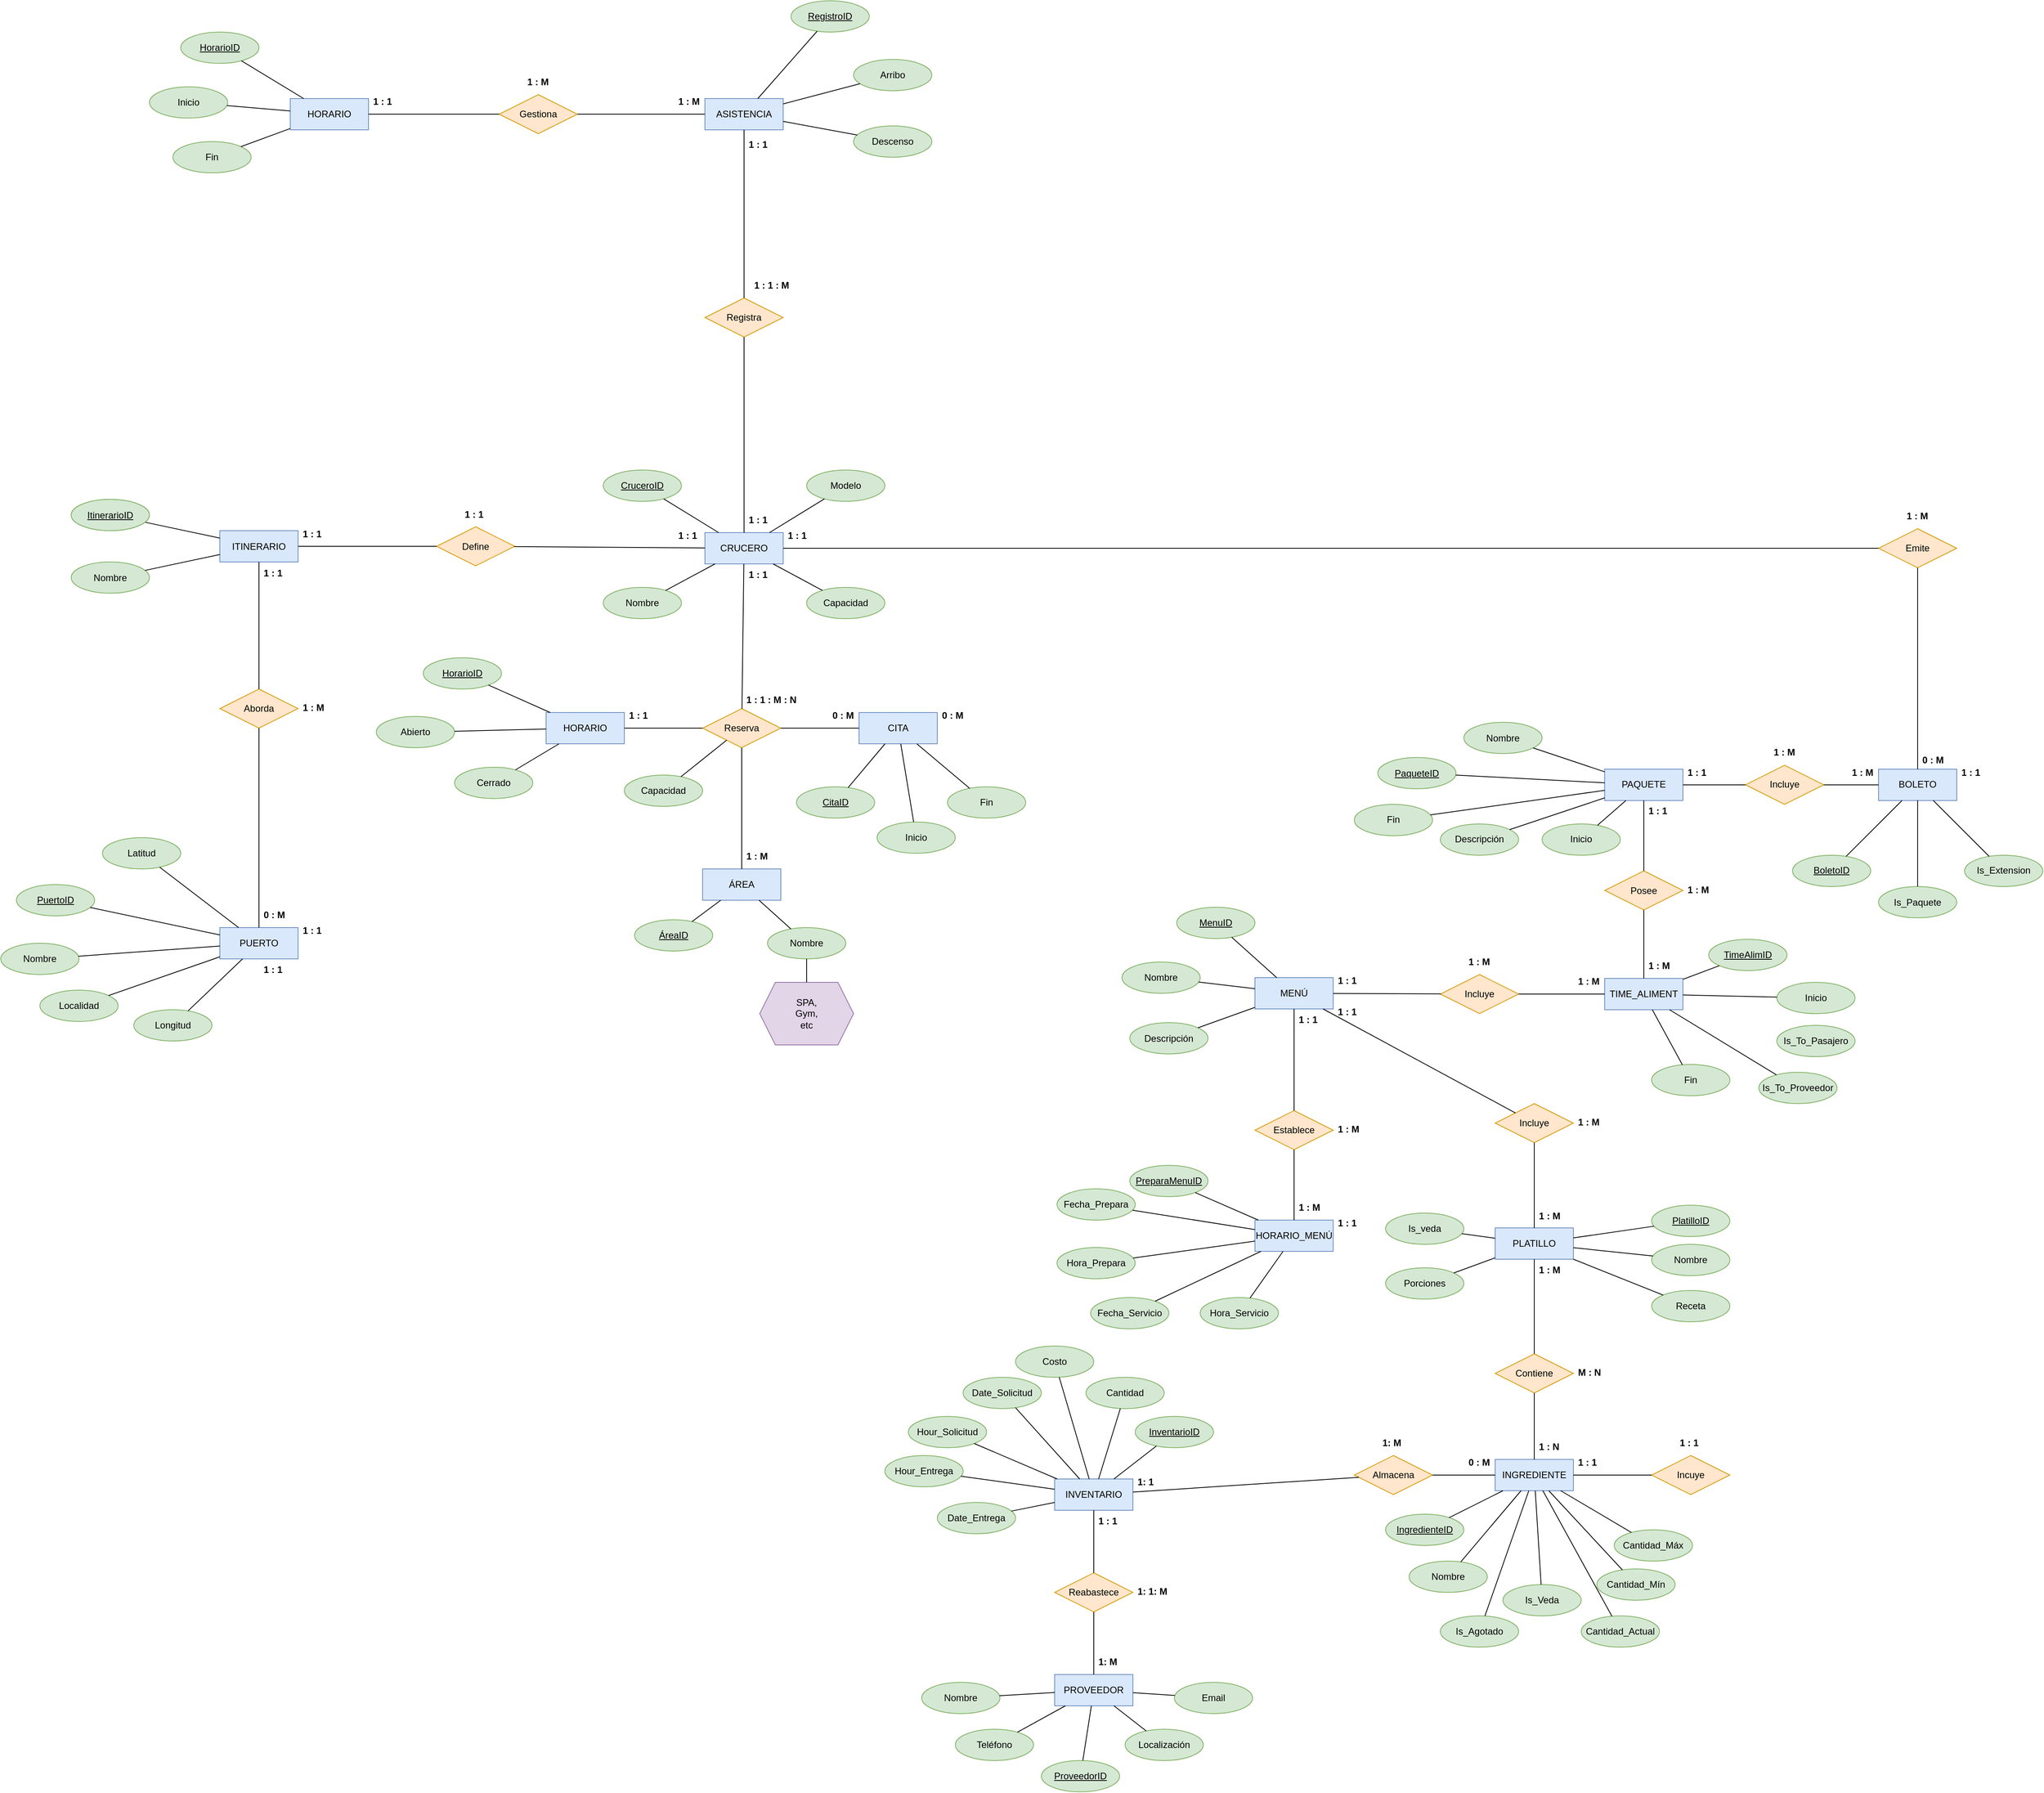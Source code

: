 <mxfile version="24.2.8" type="github">
  <diagram name="Página-1" id="fh45Sw1o85wzkQd8TUYy">
    <mxGraphModel dx="2680" dy="1819" grid="1" gridSize="10" guides="1" tooltips="1" connect="1" arrows="1" fold="1" page="1" pageScale="1" pageWidth="827" pageHeight="1169" math="0" shadow="0">
      <root>
        <mxCell id="0" />
        <mxCell id="1" parent="0" />
        <mxCell id="QrtproMrHh4IBVWKwY2D-1" value="CRUCERO" style="whiteSpace=wrap;html=1;align=center;fillColor=#dae8fc;strokeColor=#6c8ebf;" vertex="1" parent="1">
          <mxGeometry x="-520" y="280" width="100" height="40" as="geometry" />
        </mxCell>
        <mxCell id="QrtproMrHh4IBVWKwY2D-2" value="1 : 1" style="text;strokeColor=none;fillColor=none;spacingLeft=4;spacingRight=4;overflow=hidden;rotatable=0;points=[[0,0.5],[1,0.5]];portConstraint=eastwest;fontSize=12;whiteSpace=wrap;html=1;fontStyle=1" vertex="1" parent="1">
          <mxGeometry x="-470" y="250" width="40" height="30" as="geometry" />
        </mxCell>
        <mxCell id="QrtproMrHh4IBVWKwY2D-3" value="1 : 1" style="text;strokeColor=none;fillColor=none;spacingLeft=4;spacingRight=4;overflow=hidden;rotatable=0;points=[[0,0.5],[1,0.5]];portConstraint=eastwest;fontSize=12;whiteSpace=wrap;html=1;fontStyle=1" vertex="1" parent="1">
          <mxGeometry x="-470" y="320" width="40" height="30" as="geometry" />
        </mxCell>
        <mxCell id="QrtproMrHh4IBVWKwY2D-4" value="1 : 1" style="text;strokeColor=none;fillColor=none;spacingLeft=4;spacingRight=4;overflow=hidden;rotatable=0;points=[[0,0.5],[1,0.5]];portConstraint=eastwest;fontSize=12;whiteSpace=wrap;html=1;fontStyle=1" vertex="1" parent="1">
          <mxGeometry x="-560" y="270" width="40" height="30" as="geometry" />
        </mxCell>
        <mxCell id="QrtproMrHh4IBVWKwY2D-5" value="1 : 1" style="text;strokeColor=none;fillColor=none;spacingLeft=4;spacingRight=4;overflow=hidden;rotatable=0;points=[[0,0.5],[1,0.5]];portConstraint=eastwest;fontSize=12;whiteSpace=wrap;html=1;fontStyle=1" vertex="1" parent="1">
          <mxGeometry x="-420" y="270" width="40" height="30" as="geometry" />
        </mxCell>
        <mxCell id="QrtproMrHh4IBVWKwY2D-6" value="CruceroID" style="ellipse;whiteSpace=wrap;html=1;align=center;fontStyle=4;fillColor=#d5e8d4;strokeColor=#82b366;" vertex="1" parent="1">
          <mxGeometry x="-650" y="200" width="100" height="40" as="geometry" />
        </mxCell>
        <mxCell id="QrtproMrHh4IBVWKwY2D-7" value="Modelo" style="ellipse;whiteSpace=wrap;html=1;align=center;fillColor=#d5e8d4;strokeColor=#82b366;" vertex="1" parent="1">
          <mxGeometry x="-390" y="200" width="100" height="40" as="geometry" />
        </mxCell>
        <mxCell id="QrtproMrHh4IBVWKwY2D-8" value="Capacidad" style="ellipse;whiteSpace=wrap;html=1;align=center;fillColor=#d5e8d4;strokeColor=#82b366;" vertex="1" parent="1">
          <mxGeometry x="-390" y="350" width="100" height="40" as="geometry" />
        </mxCell>
        <mxCell id="QrtproMrHh4IBVWKwY2D-9" value="Nombre" style="ellipse;whiteSpace=wrap;html=1;align=center;fillColor=#d5e8d4;strokeColor=#82b366;" vertex="1" parent="1">
          <mxGeometry x="-650" y="350" width="100" height="40" as="geometry" />
        </mxCell>
        <mxCell id="QrtproMrHh4IBVWKwY2D-10" value="" style="endArrow=none;html=1;rounded=0;" edge="1" parent="1" source="QrtproMrHh4IBVWKwY2D-6" target="QrtproMrHh4IBVWKwY2D-1">
          <mxGeometry relative="1" as="geometry">
            <mxPoint x="-577" y="240" as="sourcePoint" />
            <mxPoint x="-417" y="240" as="targetPoint" />
          </mxGeometry>
        </mxCell>
        <mxCell id="QrtproMrHh4IBVWKwY2D-11" value="" style="endArrow=none;html=1;rounded=0;" edge="1" parent="1" source="QrtproMrHh4IBVWKwY2D-7" target="QrtproMrHh4IBVWKwY2D-1">
          <mxGeometry relative="1" as="geometry">
            <mxPoint x="-397" y="215.9" as="sourcePoint" />
            <mxPoint x="-237" y="215.9" as="targetPoint" />
          </mxGeometry>
        </mxCell>
        <mxCell id="QrtproMrHh4IBVWKwY2D-12" value="" style="endArrow=none;html=1;rounded=0;" edge="1" parent="1" source="QrtproMrHh4IBVWKwY2D-1" target="QrtproMrHh4IBVWKwY2D-9">
          <mxGeometry relative="1" as="geometry">
            <mxPoint x="-297" y="360" as="sourcePoint" />
            <mxPoint x="-137" y="360" as="targetPoint" />
          </mxGeometry>
        </mxCell>
        <mxCell id="QrtproMrHh4IBVWKwY2D-13" value="" style="endArrow=none;html=1;rounded=0;" edge="1" parent="1" source="QrtproMrHh4IBVWKwY2D-1" target="QrtproMrHh4IBVWKwY2D-8">
          <mxGeometry relative="1" as="geometry">
            <mxPoint x="-347" y="360" as="sourcePoint" />
            <mxPoint x="-187" y="360" as="targetPoint" />
          </mxGeometry>
        </mxCell>
        <mxCell id="QrtproMrHh4IBVWKwY2D-14" value="Define" style="shape=rhombus;perimeter=rhombusPerimeter;whiteSpace=wrap;html=1;align=center;fillColor=#ffe6cc;strokeColor=#d79b00;" vertex="1" parent="1">
          <mxGeometry x="-863" y="272.5" width="100" height="50" as="geometry" />
        </mxCell>
        <mxCell id="QrtproMrHh4IBVWKwY2D-15" value="ITINERARIO" style="whiteSpace=wrap;html=1;align=center;fillColor=#dae8fc;strokeColor=#6c8ebf;" vertex="1" parent="1">
          <mxGeometry x="-1140" y="277.5" width="100" height="40" as="geometry" />
        </mxCell>
        <mxCell id="QrtproMrHh4IBVWKwY2D-16" value="" style="endArrow=none;html=1;rounded=0;" edge="1" parent="1" source="QrtproMrHh4IBVWKwY2D-15" target="QrtproMrHh4IBVWKwY2D-14">
          <mxGeometry relative="1" as="geometry">
            <mxPoint x="-543" y="387.5" as="sourcePoint" />
            <mxPoint x="-383" y="387.5" as="targetPoint" />
          </mxGeometry>
        </mxCell>
        <mxCell id="QrtproMrHh4IBVWKwY2D-17" value="1 : 1" style="text;strokeColor=none;fillColor=none;spacingLeft=4;spacingRight=4;overflow=hidden;rotatable=0;points=[[0,0.5],[1,0.5]];portConstraint=eastwest;fontSize=12;whiteSpace=wrap;html=1;fontStyle=1" vertex="1" parent="1">
          <mxGeometry x="-1090" y="317.5" width="40" height="30" as="geometry" />
        </mxCell>
        <mxCell id="QrtproMrHh4IBVWKwY2D-18" value="1 : 1" style="text;strokeColor=none;fillColor=none;spacingLeft=4;spacingRight=4;overflow=hidden;rotatable=0;points=[[0,0.5],[1,0.5]];portConstraint=eastwest;fontSize=12;whiteSpace=wrap;html=1;fontStyle=1" vertex="1" parent="1">
          <mxGeometry x="-833" y="242.5" width="40" height="30" as="geometry" />
        </mxCell>
        <mxCell id="QrtproMrHh4IBVWKwY2D-19" value="1 : 1" style="text;strokeColor=none;fillColor=none;spacingLeft=4;spacingRight=4;overflow=hidden;rotatable=0;points=[[0,0.5],[1,0.5]];portConstraint=eastwest;fontSize=12;whiteSpace=wrap;html=1;fontStyle=1" vertex="1" parent="1">
          <mxGeometry x="-1040" y="267.5" width="40" height="30" as="geometry" />
        </mxCell>
        <mxCell id="QrtproMrHh4IBVWKwY2D-20" value="ItinerarioID" style="ellipse;whiteSpace=wrap;html=1;align=center;fontStyle=4;fillColor=#d5e8d4;strokeColor=#82b366;" vertex="1" parent="1">
          <mxGeometry x="-1330" y="237.5" width="100" height="40" as="geometry" />
        </mxCell>
        <mxCell id="QrtproMrHh4IBVWKwY2D-21" value="Nombre" style="ellipse;whiteSpace=wrap;html=1;align=center;fillColor=#d5e8d4;strokeColor=#82b366;" vertex="1" parent="1">
          <mxGeometry x="-1330" y="317.5" width="100" height="40" as="geometry" />
        </mxCell>
        <mxCell id="QrtproMrHh4IBVWKwY2D-22" value="" style="endArrow=none;html=1;rounded=0;" edge="1" parent="1" source="QrtproMrHh4IBVWKwY2D-20" target="QrtproMrHh4IBVWKwY2D-15">
          <mxGeometry relative="1" as="geometry">
            <mxPoint x="-1170" y="377.5" as="sourcePoint" />
            <mxPoint x="-1010" y="377.5" as="targetPoint" />
          </mxGeometry>
        </mxCell>
        <mxCell id="QrtproMrHh4IBVWKwY2D-23" value="" style="endArrow=none;html=1;rounded=0;" edge="1" parent="1" source="QrtproMrHh4IBVWKwY2D-21" target="QrtproMrHh4IBVWKwY2D-15">
          <mxGeometry relative="1" as="geometry">
            <mxPoint x="-1210" y="397.5" as="sourcePoint" />
            <mxPoint x="-1050" y="397.5" as="targetPoint" />
          </mxGeometry>
        </mxCell>
        <mxCell id="QrtproMrHh4IBVWKwY2D-24" value="ItinerarioID" style="ellipse;whiteSpace=wrap;html=1;align=center;fontStyle=4;fillColor=#d5e8d4;strokeColor=#82b366;" vertex="1" parent="1">
          <mxGeometry x="-1330" y="237.5" width="100" height="40" as="geometry" />
        </mxCell>
        <mxCell id="QrtproMrHh4IBVWKwY2D-25" value="" style="endArrow=none;html=1;rounded=0;" edge="1" parent="1" source="QrtproMrHh4IBVWKwY2D-14" target="QrtproMrHh4IBVWKwY2D-1">
          <mxGeometry relative="1" as="geometry">
            <mxPoint x="-830" y="410" as="sourcePoint" />
            <mxPoint x="-670" y="410" as="targetPoint" />
          </mxGeometry>
        </mxCell>
        <mxCell id="QrtproMrHh4IBVWKwY2D-26" value="Aborda" style="shape=rhombus;perimeter=rhombusPerimeter;whiteSpace=wrap;html=1;align=center;fillColor=#ffe6cc;strokeColor=#d79b00;" vertex="1" parent="1">
          <mxGeometry x="-1140" y="480" width="100" height="50" as="geometry" />
        </mxCell>
        <mxCell id="QrtproMrHh4IBVWKwY2D-27" value="PUERTO" style="whiteSpace=wrap;html=1;align=center;fillColor=#dae8fc;strokeColor=#6c8ebf;" vertex="1" parent="1">
          <mxGeometry x="-1140" y="785" width="100" height="40" as="geometry" />
        </mxCell>
        <mxCell id="QrtproMrHh4IBVWKwY2D-28" value="" style="endArrow=none;html=1;rounded=0;" edge="1" parent="1" source="QrtproMrHh4IBVWKwY2D-27" target="QrtproMrHh4IBVWKwY2D-26">
          <mxGeometry relative="1" as="geometry">
            <mxPoint x="-1130" y="565.01" as="sourcePoint" />
            <mxPoint x="-970" y="565.01" as="targetPoint" />
          </mxGeometry>
        </mxCell>
        <mxCell id="QrtproMrHh4IBVWKwY2D-29" value="1 : M" style="text;strokeColor=none;fillColor=none;spacingLeft=4;spacingRight=4;overflow=hidden;rotatable=0;points=[[0,0.5],[1,0.5]];portConstraint=eastwest;fontSize=12;whiteSpace=wrap;html=1;fontStyle=1" vertex="1" parent="1">
          <mxGeometry x="-1040" y="490" width="40" height="30" as="geometry" />
        </mxCell>
        <mxCell id="QrtproMrHh4IBVWKwY2D-30" value="0 : M" style="text;strokeColor=none;fillColor=none;spacingLeft=4;spacingRight=4;overflow=hidden;rotatable=0;points=[[0,0.5],[1,0.5]];portConstraint=eastwest;fontSize=12;whiteSpace=wrap;html=1;fontStyle=1" vertex="1" parent="1">
          <mxGeometry x="-1090" y="755" width="40" height="30" as="geometry" />
        </mxCell>
        <mxCell id="QrtproMrHh4IBVWKwY2D-31" value="1 : 1" style="text;strokeColor=none;fillColor=none;spacingLeft=4;spacingRight=4;overflow=hidden;rotatable=0;points=[[0,0.5],[1,0.5]];portConstraint=eastwest;fontSize=12;whiteSpace=wrap;html=1;fontStyle=1" vertex="1" parent="1">
          <mxGeometry x="-1040" y="775" width="40" height="30" as="geometry" />
        </mxCell>
        <mxCell id="QrtproMrHh4IBVWKwY2D-32" value="1 : 1" style="text;strokeColor=none;fillColor=none;spacingLeft=4;spacingRight=4;overflow=hidden;rotatable=0;points=[[0,0.5],[1,0.5]];portConstraint=eastwest;fontSize=12;whiteSpace=wrap;html=1;fontStyle=1" vertex="1" parent="1">
          <mxGeometry x="-1090" y="825" width="40" height="30" as="geometry" />
        </mxCell>
        <mxCell id="QrtproMrHh4IBVWKwY2D-33" value="PuertoID" style="ellipse;whiteSpace=wrap;html=1;align=center;fontStyle=4;fillColor=#d5e8d4;strokeColor=#82b366;" vertex="1" parent="1">
          <mxGeometry x="-1400" y="730" width="100" height="40" as="geometry" />
        </mxCell>
        <mxCell id="QrtproMrHh4IBVWKwY2D-34" value="Nombre" style="ellipse;whiteSpace=wrap;html=1;align=center;fillColor=#d5e8d4;strokeColor=#82b366;" vertex="1" parent="1">
          <mxGeometry x="-1420" y="805" width="100" height="40" as="geometry" />
        </mxCell>
        <mxCell id="QrtproMrHh4IBVWKwY2D-35" value="Localidad" style="ellipse;whiteSpace=wrap;html=1;align=center;fillColor=#d5e8d4;strokeColor=#82b366;" vertex="1" parent="1">
          <mxGeometry x="-1370" y="865" width="100" height="40" as="geometry" />
        </mxCell>
        <mxCell id="QrtproMrHh4IBVWKwY2D-36" value="Latitud" style="ellipse;whiteSpace=wrap;html=1;align=center;fillColor=#d5e8d4;strokeColor=#82b366;" vertex="1" parent="1">
          <mxGeometry x="-1290" y="670" width="100" height="40" as="geometry" />
        </mxCell>
        <mxCell id="QrtproMrHh4IBVWKwY2D-37" value="Longitud" style="ellipse;whiteSpace=wrap;html=1;align=center;fillColor=#d5e8d4;strokeColor=#82b366;" vertex="1" parent="1">
          <mxGeometry x="-1250" y="890" width="100" height="40" as="geometry" />
        </mxCell>
        <mxCell id="QrtproMrHh4IBVWKwY2D-38" value="" style="endArrow=none;html=1;rounded=0;" edge="1" parent="1" source="QrtproMrHh4IBVWKwY2D-36" target="QrtproMrHh4IBVWKwY2D-27">
          <mxGeometry relative="1" as="geometry">
            <mxPoint x="-1230" y="780" as="sourcePoint" />
            <mxPoint x="-1070" y="780" as="targetPoint" />
          </mxGeometry>
        </mxCell>
        <mxCell id="QrtproMrHh4IBVWKwY2D-39" value="" style="endArrow=none;html=1;rounded=0;" edge="1" parent="1" source="QrtproMrHh4IBVWKwY2D-33" target="QrtproMrHh4IBVWKwY2D-27">
          <mxGeometry relative="1" as="geometry">
            <mxPoint x="-1310" y="770" as="sourcePoint" />
            <mxPoint x="-1150" y="770" as="targetPoint" />
          </mxGeometry>
        </mxCell>
        <mxCell id="QrtproMrHh4IBVWKwY2D-40" value="" style="endArrow=none;html=1;rounded=0;" edge="1" parent="1" source="QrtproMrHh4IBVWKwY2D-34" target="QrtproMrHh4IBVWKwY2D-27">
          <mxGeometry relative="1" as="geometry">
            <mxPoint x="-1280" y="760" as="sourcePoint" />
            <mxPoint x="-1120" y="760" as="targetPoint" />
          </mxGeometry>
        </mxCell>
        <mxCell id="QrtproMrHh4IBVWKwY2D-41" value="" style="endArrow=none;html=1;rounded=0;" edge="1" parent="1" source="QrtproMrHh4IBVWKwY2D-35" target="QrtproMrHh4IBVWKwY2D-27">
          <mxGeometry relative="1" as="geometry">
            <mxPoint x="-1250" y="790" as="sourcePoint" />
            <mxPoint x="-1090" y="790" as="targetPoint" />
          </mxGeometry>
        </mxCell>
        <mxCell id="QrtproMrHh4IBVWKwY2D-42" value="" style="endArrow=none;html=1;rounded=0;" edge="1" parent="1" source="QrtproMrHh4IBVWKwY2D-37" target="QrtproMrHh4IBVWKwY2D-27">
          <mxGeometry relative="1" as="geometry">
            <mxPoint x="-1280" y="880" as="sourcePoint" />
            <mxPoint x="-1120" y="880" as="targetPoint" />
          </mxGeometry>
        </mxCell>
        <mxCell id="QrtproMrHh4IBVWKwY2D-43" value="" style="endArrow=none;html=1;rounded=0;" edge="1" parent="1" source="QrtproMrHh4IBVWKwY2D-15" target="QrtproMrHh4IBVWKwY2D-26">
          <mxGeometry relative="1" as="geometry">
            <mxPoint x="-1080" y="410" as="sourcePoint" />
            <mxPoint x="-920" y="410" as="targetPoint" />
          </mxGeometry>
        </mxCell>
        <mxCell id="QrtproMrHh4IBVWKwY2D-44" value="Registra" style="shape=rhombus;perimeter=rhombusPerimeter;whiteSpace=wrap;html=1;align=center;fillColor=#ffe6cc;strokeColor=#d79b00;" vertex="1" parent="1">
          <mxGeometry x="-520" y="-20" width="100" height="50" as="geometry" />
        </mxCell>
        <mxCell id="QrtproMrHh4IBVWKwY2D-45" value="1 : 1 : M" style="text;strokeColor=none;fillColor=none;spacingLeft=4;spacingRight=4;overflow=hidden;rotatable=0;points=[[0,0.5],[1,0.5]];portConstraint=eastwest;fontSize=12;whiteSpace=wrap;html=1;fontStyle=1" vertex="1" parent="1">
          <mxGeometry x="-463" y="-50" width="60" height="30" as="geometry" />
        </mxCell>
        <mxCell id="QrtproMrHh4IBVWKwY2D-46" value="ASISTENCIA" style="whiteSpace=wrap;html=1;align=center;fillColor=#dae8fc;strokeColor=#6c8ebf;" vertex="1" parent="1">
          <mxGeometry x="-520" y="-275" width="100" height="40" as="geometry" />
        </mxCell>
        <mxCell id="QrtproMrHh4IBVWKwY2D-47" value="" style="endArrow=none;html=1;rounded=0;" edge="1" parent="1" source="QrtproMrHh4IBVWKwY2D-44" target="QrtproMrHh4IBVWKwY2D-46">
          <mxGeometry relative="1" as="geometry">
            <mxPoint x="-563" y="55" as="sourcePoint" />
            <mxPoint x="-403" y="55" as="targetPoint" />
          </mxGeometry>
        </mxCell>
        <mxCell id="QrtproMrHh4IBVWKwY2D-48" value="1 : 1" style="text;strokeColor=none;fillColor=none;spacingLeft=4;spacingRight=4;overflow=hidden;rotatable=0;points=[[0,0.5],[1,0.5]];portConstraint=eastwest;fontSize=12;whiteSpace=wrap;html=1;fontStyle=1" vertex="1" parent="1">
          <mxGeometry x="-470" y="-230" width="40" height="25" as="geometry" />
        </mxCell>
        <mxCell id="QrtproMrHh4IBVWKwY2D-49" value="Gestiona" style="shape=rhombus;perimeter=rhombusPerimeter;whiteSpace=wrap;html=1;align=center;fillColor=#ffe6cc;strokeColor=#d79b00;" vertex="1" parent="1">
          <mxGeometry x="-783" y="-280" width="100" height="50" as="geometry" />
        </mxCell>
        <mxCell id="QrtproMrHh4IBVWKwY2D-50" value="HORARIO" style="whiteSpace=wrap;html=1;align=center;fillColor=#dae8fc;strokeColor=#6c8ebf;" vertex="1" parent="1">
          <mxGeometry x="-1050" y="-275" width="100" height="40" as="geometry" />
        </mxCell>
        <mxCell id="QrtproMrHh4IBVWKwY2D-53" value="" style="endArrow=none;html=1;rounded=0;" edge="1" parent="1" source="QrtproMrHh4IBVWKwY2D-49" target="QrtproMrHh4IBVWKwY2D-46">
          <mxGeometry relative="1" as="geometry">
            <mxPoint x="-390" y="-330" as="sourcePoint" />
            <mxPoint x="-230" y="-330" as="targetPoint" />
          </mxGeometry>
        </mxCell>
        <mxCell id="QrtproMrHh4IBVWKwY2D-54" value="" style="endArrow=none;html=1;rounded=0;" edge="1" parent="1" source="QrtproMrHh4IBVWKwY2D-50" target="QrtproMrHh4IBVWKwY2D-49">
          <mxGeometry relative="1" as="geometry">
            <mxPoint x="-1063" y="-400" as="sourcePoint" />
            <mxPoint x="-903" y="-400" as="targetPoint" />
          </mxGeometry>
        </mxCell>
        <mxCell id="QrtproMrHh4IBVWKwY2D-55" value="1 : M" style="text;strokeColor=none;fillColor=none;spacingLeft=4;spacingRight=4;overflow=hidden;rotatable=0;points=[[0,0.5],[1,0.5]];portConstraint=eastwest;fontSize=12;whiteSpace=wrap;html=1;fontStyle=1" vertex="1" parent="1">
          <mxGeometry x="-560" y="-285" width="40" height="30" as="geometry" />
        </mxCell>
        <mxCell id="QrtproMrHh4IBVWKwY2D-58" value="1 : M" style="text;strokeColor=none;fillColor=none;spacingLeft=4;spacingRight=4;overflow=hidden;rotatable=0;points=[[0,0.5],[1,0.5]];portConstraint=eastwest;fontSize=12;whiteSpace=wrap;html=1;fontStyle=1" vertex="1" parent="1">
          <mxGeometry x="-753" y="-310" width="40" height="30" as="geometry" />
        </mxCell>
        <mxCell id="QrtproMrHh4IBVWKwY2D-59" value="1 : 1" style="text;strokeColor=none;fillColor=none;spacingLeft=4;spacingRight=4;overflow=hidden;rotatable=0;points=[[0,0.5],[1,0.5]];portConstraint=eastwest;fontSize=12;whiteSpace=wrap;html=1;fontStyle=1" vertex="1" parent="1">
          <mxGeometry x="-950" y="-285" width="40" height="30" as="geometry" />
        </mxCell>
        <mxCell id="QrtproMrHh4IBVWKwY2D-60" value="RegistroID" style="ellipse;whiteSpace=wrap;html=1;align=center;fontStyle=4;fillColor=#d5e8d4;strokeColor=#82b366;" vertex="1" parent="1">
          <mxGeometry x="-410" y="-400" width="100" height="40" as="geometry" />
        </mxCell>
        <mxCell id="QrtproMrHh4IBVWKwY2D-61" value="Arribo" style="ellipse;whiteSpace=wrap;html=1;align=center;fillColor=#d5e8d4;strokeColor=#82b366;" vertex="1" parent="1">
          <mxGeometry x="-330" y="-325" width="100" height="40" as="geometry" />
        </mxCell>
        <mxCell id="QrtproMrHh4IBVWKwY2D-62" value="Descenso" style="ellipse;whiteSpace=wrap;html=1;align=center;fillColor=#d5e8d4;strokeColor=#82b366;" vertex="1" parent="1">
          <mxGeometry x="-330" y="-240" width="100" height="40" as="geometry" />
        </mxCell>
        <mxCell id="QrtproMrHh4IBVWKwY2D-63" value="" style="endArrow=none;html=1;rounded=0;" edge="1" parent="1" source="QrtproMrHh4IBVWKwY2D-46" target="QrtproMrHh4IBVWKwY2D-60">
          <mxGeometry relative="1" as="geometry">
            <mxPoint x="-427" y="-300" as="sourcePoint" />
            <mxPoint x="-267" y="-300" as="targetPoint" />
          </mxGeometry>
        </mxCell>
        <mxCell id="QrtproMrHh4IBVWKwY2D-64" value="" style="endArrow=none;html=1;rounded=0;" edge="1" parent="1" source="QrtproMrHh4IBVWKwY2D-46" target="QrtproMrHh4IBVWKwY2D-61">
          <mxGeometry relative="1" as="geometry">
            <mxPoint x="-357" y="-260" as="sourcePoint" />
            <mxPoint x="-197" y="-260" as="targetPoint" />
          </mxGeometry>
        </mxCell>
        <mxCell id="QrtproMrHh4IBVWKwY2D-65" value="" style="endArrow=none;html=1;rounded=0;" edge="1" parent="1" source="QrtproMrHh4IBVWKwY2D-46" target="QrtproMrHh4IBVWKwY2D-62">
          <mxGeometry relative="1" as="geometry">
            <mxPoint x="-347" y="-170" as="sourcePoint" />
            <mxPoint x="-187" y="-170" as="targetPoint" />
          </mxGeometry>
        </mxCell>
        <mxCell id="QrtproMrHh4IBVWKwY2D-66" value="HorarioID" style="ellipse;whiteSpace=wrap;html=1;align=center;fontStyle=4;fillColor=#d5e8d4;strokeColor=#82b366;" vertex="1" parent="1">
          <mxGeometry x="-1190" y="-360" width="100" height="40" as="geometry" />
        </mxCell>
        <mxCell id="QrtproMrHh4IBVWKwY2D-67" value="Inicio" style="ellipse;whiteSpace=wrap;html=1;align=center;fillColor=#d5e8d4;strokeColor=#82b366;" vertex="1" parent="1">
          <mxGeometry x="-1230" y="-290" width="100" height="40" as="geometry" />
        </mxCell>
        <mxCell id="QrtproMrHh4IBVWKwY2D-68" value="Fin" style="ellipse;whiteSpace=wrap;html=1;align=center;fillColor=#d5e8d4;strokeColor=#82b366;" vertex="1" parent="1">
          <mxGeometry x="-1200" y="-220" width="100" height="40" as="geometry" />
        </mxCell>
        <mxCell id="QrtproMrHh4IBVWKwY2D-69" value="" style="endArrow=none;html=1;rounded=0;" edge="1" parent="1" source="QrtproMrHh4IBVWKwY2D-66" target="QrtproMrHh4IBVWKwY2D-50">
          <mxGeometry relative="1" as="geometry">
            <mxPoint x="-1140" y="-280" as="sourcePoint" />
            <mxPoint x="-980" y="-280" as="targetPoint" />
          </mxGeometry>
        </mxCell>
        <mxCell id="QrtproMrHh4IBVWKwY2D-70" value="" style="endArrow=none;html=1;rounded=0;" edge="1" parent="1" source="QrtproMrHh4IBVWKwY2D-67" target="QrtproMrHh4IBVWKwY2D-50">
          <mxGeometry relative="1" as="geometry">
            <mxPoint x="-1180" y="-240" as="sourcePoint" />
            <mxPoint x="-1020" y="-240" as="targetPoint" />
          </mxGeometry>
        </mxCell>
        <mxCell id="QrtproMrHh4IBVWKwY2D-71" value="" style="endArrow=none;html=1;rounded=0;" edge="1" parent="1" source="QrtproMrHh4IBVWKwY2D-68" target="QrtproMrHh4IBVWKwY2D-50">
          <mxGeometry relative="1" as="geometry">
            <mxPoint x="-1080" y="-170" as="sourcePoint" />
            <mxPoint x="-920" y="-170" as="targetPoint" />
          </mxGeometry>
        </mxCell>
        <mxCell id="QrtproMrHh4IBVWKwY2D-87" value="" style="endArrow=none;html=1;rounded=0;" edge="1" parent="1" source="QrtproMrHh4IBVWKwY2D-1" target="QrtproMrHh4IBVWKwY2D-44">
          <mxGeometry relative="1" as="geometry">
            <mxPoint x="-670" y="80" as="sourcePoint" />
            <mxPoint x="-510" y="80" as="targetPoint" />
          </mxGeometry>
        </mxCell>
        <mxCell id="QrtproMrHh4IBVWKwY2D-88" value="Reserva" style="shape=rhombus;perimeter=rhombusPerimeter;whiteSpace=wrap;html=1;align=center;fillColor=#ffe6cc;strokeColor=#d79b00;" vertex="1" parent="1">
          <mxGeometry x="-523" y="505" width="100" height="50" as="geometry" />
        </mxCell>
        <mxCell id="QrtproMrHh4IBVWKwY2D-89" value="ÁREA" style="whiteSpace=wrap;html=1;align=center;fillColor=#dae8fc;strokeColor=#6c8ebf;" vertex="1" parent="1">
          <mxGeometry x="-523" y="710" width="100" height="40" as="geometry" />
        </mxCell>
        <mxCell id="QrtproMrHh4IBVWKwY2D-90" value="HORARIO" style="whiteSpace=wrap;html=1;align=center;fillColor=#dae8fc;strokeColor=#6c8ebf;" vertex="1" parent="1">
          <mxGeometry x="-723" y="510" width="100" height="40" as="geometry" />
        </mxCell>
        <mxCell id="QrtproMrHh4IBVWKwY2D-91" value="" style="endArrow=none;html=1;rounded=0;" edge="1" parent="1" source="QrtproMrHh4IBVWKwY2D-89" target="QrtproMrHh4IBVWKwY2D-88">
          <mxGeometry relative="1" as="geometry">
            <mxPoint x="-743" y="420" as="sourcePoint" />
            <mxPoint x="-583" y="420" as="targetPoint" />
          </mxGeometry>
        </mxCell>
        <mxCell id="QrtproMrHh4IBVWKwY2D-92" value="1 : M" style="text;strokeColor=none;fillColor=none;spacingLeft=4;spacingRight=4;overflow=hidden;rotatable=0;points=[[0,0.5],[1,0.5]];portConstraint=eastwest;fontSize=12;whiteSpace=wrap;html=1;fontStyle=1" vertex="1" parent="1">
          <mxGeometry x="-473" y="680" width="40" height="30" as="geometry" />
        </mxCell>
        <mxCell id="QrtproMrHh4IBVWKwY2D-93" value="CITA" style="whiteSpace=wrap;html=1;align=center;fillColor=#dae8fc;strokeColor=#6c8ebf;" vertex="1" parent="1">
          <mxGeometry x="-323" y="510" width="100" height="40" as="geometry" />
        </mxCell>
        <mxCell id="QrtproMrHh4IBVWKwY2D-94" value="" style="endArrow=none;html=1;rounded=0;" edge="1" parent="1" source="QrtproMrHh4IBVWKwY2D-88" target="QrtproMrHh4IBVWKwY2D-93">
          <mxGeometry relative="1" as="geometry">
            <mxPoint x="-193" y="605" as="sourcePoint" />
            <mxPoint x="-33" y="605" as="targetPoint" />
          </mxGeometry>
        </mxCell>
        <mxCell id="QrtproMrHh4IBVWKwY2D-95" value="0 : M" style="text;strokeColor=none;fillColor=none;spacingLeft=4;spacingRight=4;overflow=hidden;rotatable=0;points=[[0,0.5],[1,0.5]];portConstraint=eastwest;fontSize=12;whiteSpace=wrap;html=1;fontStyle=1" vertex="1" parent="1">
          <mxGeometry x="-363" y="500" width="40" height="30" as="geometry" />
        </mxCell>
        <mxCell id="QrtproMrHh4IBVWKwY2D-96" value="" style="endArrow=none;html=1;rounded=0;" edge="1" parent="1" source="QrtproMrHh4IBVWKwY2D-88" target="QrtproMrHh4IBVWKwY2D-90">
          <mxGeometry relative="1" as="geometry">
            <mxPoint x="-403" y="595" as="sourcePoint" />
            <mxPoint x="-243" y="595" as="targetPoint" />
          </mxGeometry>
        </mxCell>
        <mxCell id="QrtproMrHh4IBVWKwY2D-97" value="1 : 1" style="text;strokeColor=none;fillColor=none;spacingLeft=4;spacingRight=4;overflow=hidden;rotatable=0;points=[[0,0.5],[1,0.5]];portConstraint=eastwest;fontSize=12;whiteSpace=wrap;html=1;fontStyle=1" vertex="1" parent="1">
          <mxGeometry x="-623" y="500" width="40" height="30" as="geometry" />
        </mxCell>
        <mxCell id="QrtproMrHh4IBVWKwY2D-98" value="1 : 1 : M : N" style="text;strokeColor=none;fillColor=none;spacingLeft=4;spacingRight=4;overflow=hidden;rotatable=0;points=[[0,0.5],[1,0.5]];portConstraint=eastwest;fontSize=12;whiteSpace=wrap;html=1;fontStyle=1" vertex="1" parent="1">
          <mxGeometry x="-473" y="480" width="80" height="30" as="geometry" />
        </mxCell>
        <mxCell id="QrtproMrHh4IBVWKwY2D-99" value="0 : M" style="text;strokeColor=none;fillColor=none;spacingLeft=4;spacingRight=4;overflow=hidden;rotatable=0;points=[[0,0.5],[1,0.5]];portConstraint=eastwest;fontSize=12;whiteSpace=wrap;html=1;fontStyle=1" vertex="1" parent="1">
          <mxGeometry x="-223" y="500" width="40" height="30" as="geometry" />
        </mxCell>
        <mxCell id="QrtproMrHh4IBVWKwY2D-100" value="Capacidad" style="ellipse;whiteSpace=wrap;html=1;align=center;fillColor=#d5e8d4;strokeColor=#82b366;" vertex="1" parent="1">
          <mxGeometry x="-623" y="590" width="100" height="40" as="geometry" />
        </mxCell>
        <mxCell id="QrtproMrHh4IBVWKwY2D-101" value="" style="endArrow=none;html=1;rounded=0;" edge="1" parent="1" source="QrtproMrHh4IBVWKwY2D-100" target="QrtproMrHh4IBVWKwY2D-88">
          <mxGeometry relative="1" as="geometry">
            <mxPoint x="-650" y="670" as="sourcePoint" />
            <mxPoint x="-490" y="670" as="targetPoint" />
          </mxGeometry>
        </mxCell>
        <mxCell id="QrtproMrHh4IBVWKwY2D-102" value="HorarioID" style="ellipse;whiteSpace=wrap;html=1;align=center;fontStyle=4;fillColor=#d5e8d4;strokeColor=#82b366;" vertex="1" parent="1">
          <mxGeometry x="-880" y="440" width="100" height="40" as="geometry" />
        </mxCell>
        <mxCell id="QrtproMrHh4IBVWKwY2D-103" value="Abierto" style="ellipse;whiteSpace=wrap;html=1;align=center;fillColor=#d5e8d4;strokeColor=#82b366;" vertex="1" parent="1">
          <mxGeometry x="-940" y="515" width="100" height="40" as="geometry" />
        </mxCell>
        <mxCell id="QrtproMrHh4IBVWKwY2D-104" value="Cerrado" style="ellipse;whiteSpace=wrap;html=1;align=center;fillColor=#d5e8d4;strokeColor=#82b366;" vertex="1" parent="1">
          <mxGeometry x="-840" y="580" width="100" height="40" as="geometry" />
        </mxCell>
        <mxCell id="QrtproMrHh4IBVWKwY2D-105" value="" style="endArrow=none;html=1;rounded=0;" edge="1" parent="1" source="QrtproMrHh4IBVWKwY2D-102" target="QrtproMrHh4IBVWKwY2D-90">
          <mxGeometry relative="1" as="geometry">
            <mxPoint x="-820" y="570" as="sourcePoint" />
            <mxPoint x="-660" y="570" as="targetPoint" />
          </mxGeometry>
        </mxCell>
        <mxCell id="QrtproMrHh4IBVWKwY2D-106" value="" style="endArrow=none;html=1;rounded=0;" edge="1" parent="1" source="QrtproMrHh4IBVWKwY2D-103" target="QrtproMrHh4IBVWKwY2D-90">
          <mxGeometry relative="1" as="geometry">
            <mxPoint x="-790" y="550" as="sourcePoint" />
            <mxPoint x="-630" y="550" as="targetPoint" />
          </mxGeometry>
        </mxCell>
        <mxCell id="QrtproMrHh4IBVWKwY2D-107" value="" style="endArrow=none;html=1;rounded=0;" edge="1" parent="1" source="QrtproMrHh4IBVWKwY2D-104" target="QrtproMrHh4IBVWKwY2D-90">
          <mxGeometry relative="1" as="geometry">
            <mxPoint x="-760" y="560" as="sourcePoint" />
            <mxPoint x="-600" y="560" as="targetPoint" />
          </mxGeometry>
        </mxCell>
        <mxCell id="QrtproMrHh4IBVWKwY2D-108" value="Nombre" style="ellipse;whiteSpace=wrap;html=1;align=center;fillColor=#d5e8d4;strokeColor=#82b366;" vertex="1" parent="1">
          <mxGeometry x="-440" y="785" width="100" height="40" as="geometry" />
        </mxCell>
        <mxCell id="QrtproMrHh4IBVWKwY2D-109" value="ÁreaID" style="ellipse;whiteSpace=wrap;html=1;align=center;fontStyle=4;fillColor=#d5e8d4;strokeColor=#82b366;" vertex="1" parent="1">
          <mxGeometry x="-610" y="775" width="100" height="40" as="geometry" />
        </mxCell>
        <mxCell id="QrtproMrHh4IBVWKwY2D-110" value="" style="endArrow=none;html=1;rounded=0;" edge="1" parent="1" source="QrtproMrHh4IBVWKwY2D-109" target="QrtproMrHh4IBVWKwY2D-89">
          <mxGeometry relative="1" as="geometry">
            <mxPoint x="-740" y="860" as="sourcePoint" />
            <mxPoint x="-580" y="860" as="targetPoint" />
          </mxGeometry>
        </mxCell>
        <mxCell id="QrtproMrHh4IBVWKwY2D-111" value="" style="endArrow=none;html=1;rounded=0;" edge="1" parent="1" source="QrtproMrHh4IBVWKwY2D-108" target="QrtproMrHh4IBVWKwY2D-89">
          <mxGeometry relative="1" as="geometry">
            <mxPoint x="-590" y="800" as="sourcePoint" />
            <mxPoint x="-430" y="800" as="targetPoint" />
          </mxGeometry>
        </mxCell>
        <mxCell id="QrtproMrHh4IBVWKwY2D-112" value="CitaID" style="ellipse;whiteSpace=wrap;html=1;align=center;fontStyle=4;fillColor=#d5e8d4;strokeColor=#82b366;" vertex="1" parent="1">
          <mxGeometry x="-403" y="604.99" width="100" height="40" as="geometry" />
        </mxCell>
        <mxCell id="QrtproMrHh4IBVWKwY2D-113" value="Inicio" style="ellipse;whiteSpace=wrap;html=1;align=center;fillColor=#d5e8d4;strokeColor=#82b366;" vertex="1" parent="1">
          <mxGeometry x="-300" y="650" width="100" height="40" as="geometry" />
        </mxCell>
        <mxCell id="QrtproMrHh4IBVWKwY2D-114" value="Fin" style="ellipse;whiteSpace=wrap;html=1;align=center;fillColor=#d5e8d4;strokeColor=#82b366;" vertex="1" parent="1">
          <mxGeometry x="-210" y="604.99" width="100" height="40" as="geometry" />
        </mxCell>
        <mxCell id="QrtproMrHh4IBVWKwY2D-115" value="" style="endArrow=none;html=1;rounded=0;" edge="1" parent="1" source="QrtproMrHh4IBVWKwY2D-112" target="QrtproMrHh4IBVWKwY2D-93">
          <mxGeometry relative="1" as="geometry">
            <mxPoint x="-250" y="580" as="sourcePoint" />
            <mxPoint x="-90" y="580" as="targetPoint" />
          </mxGeometry>
        </mxCell>
        <mxCell id="QrtproMrHh4IBVWKwY2D-116" value="" style="endArrow=none;html=1;rounded=0;" edge="1" parent="1" source="QrtproMrHh4IBVWKwY2D-113" target="QrtproMrHh4IBVWKwY2D-93">
          <mxGeometry relative="1" as="geometry">
            <mxPoint x="-240" y="600" as="sourcePoint" />
            <mxPoint x="-80" y="600" as="targetPoint" />
          </mxGeometry>
        </mxCell>
        <mxCell id="QrtproMrHh4IBVWKwY2D-117" value="" style="endArrow=none;html=1;rounded=0;" edge="1" parent="1" source="QrtproMrHh4IBVWKwY2D-93" target="QrtproMrHh4IBVWKwY2D-114">
          <mxGeometry relative="1" as="geometry">
            <mxPoint x="-240" y="580" as="sourcePoint" />
            <mxPoint x="-80" y="580" as="targetPoint" />
          </mxGeometry>
        </mxCell>
        <mxCell id="QrtproMrHh4IBVWKwY2D-118" value="" style="endArrow=none;html=1;rounded=0;" edge="1" parent="1" source="QrtproMrHh4IBVWKwY2D-1" target="QrtproMrHh4IBVWKwY2D-88">
          <mxGeometry relative="1" as="geometry">
            <mxPoint x="-410" y="430" as="sourcePoint" />
            <mxPoint x="-250" y="430" as="targetPoint" />
          </mxGeometry>
        </mxCell>
        <mxCell id="QrtproMrHh4IBVWKwY2D-119" value="SPA,&lt;div&gt;Gym,&lt;/div&gt;&lt;div&gt;etc&lt;/div&gt;" style="shape=hexagon;perimeter=hexagonPerimeter2;whiteSpace=wrap;html=1;fixedSize=1;fillColor=#e1d5e7;strokeColor=#9673a6;" vertex="1" parent="1">
          <mxGeometry x="-450" y="855" width="120" height="80" as="geometry" />
        </mxCell>
        <mxCell id="QrtproMrHh4IBVWKwY2D-120" value="" style="endArrow=none;html=1;rounded=0;" edge="1" parent="1" source="QrtproMrHh4IBVWKwY2D-108" target="QrtproMrHh4IBVWKwY2D-119">
          <mxGeometry relative="1" as="geometry">
            <mxPoint x="-470" y="890" as="sourcePoint" />
            <mxPoint x="-310" y="890" as="targetPoint" />
          </mxGeometry>
        </mxCell>
        <mxCell id="QrtproMrHh4IBVWKwY2D-121" value="Emite" style="shape=rhombus;perimeter=rhombusPerimeter;whiteSpace=wrap;html=1;align=center;fillColor=#ffe6cc;strokeColor=#d79b00;" vertex="1" parent="1">
          <mxGeometry x="980" y="275" width="100" height="50" as="geometry" />
        </mxCell>
        <mxCell id="QrtproMrHh4IBVWKwY2D-122" value="BOLETO" style="whiteSpace=wrap;html=1;align=center;fillColor=#dae8fc;strokeColor=#6c8ebf;" vertex="1" parent="1">
          <mxGeometry x="980" y="582.49" width="100" height="40" as="geometry" />
        </mxCell>
        <mxCell id="QrtproMrHh4IBVWKwY2D-123" value="" style="endArrow=none;html=1;rounded=0;" edge="1" parent="1" source="QrtproMrHh4IBVWKwY2D-121" target="QrtproMrHh4IBVWKwY2D-122">
          <mxGeometry relative="1" as="geometry">
            <mxPoint x="890" y="592.5" as="sourcePoint" />
            <mxPoint x="1050" y="592.5" as="targetPoint" />
          </mxGeometry>
        </mxCell>
        <mxCell id="QrtproMrHh4IBVWKwY2D-124" value="1 : M" style="text;strokeColor=none;fillColor=none;spacingLeft=4;spacingRight=4;overflow=hidden;rotatable=0;points=[[0,0.5],[1,0.5]];portConstraint=eastwest;fontSize=12;whiteSpace=wrap;html=1;fontStyle=1" vertex="1" parent="1">
          <mxGeometry x="1010" y="245" width="40" height="30" as="geometry" />
        </mxCell>
        <mxCell id="QrtproMrHh4IBVWKwY2D-125" value="0 : M" style="text;strokeColor=none;fillColor=none;spacingLeft=4;spacingRight=4;overflow=hidden;rotatable=0;points=[[0,0.5],[1,0.5]];portConstraint=eastwest;fontSize=12;whiteSpace=wrap;html=1;fontStyle=1" vertex="1" parent="1">
          <mxGeometry x="1030" y="557.49" width="40" height="30" as="geometry" />
        </mxCell>
        <mxCell id="QrtproMrHh4IBVWKwY2D-126" value="1 : 1" style="text;strokeColor=none;fillColor=none;spacingLeft=4;spacingRight=4;overflow=hidden;rotatable=0;points=[[0,0.5],[1,0.5]];portConstraint=eastwest;fontSize=12;whiteSpace=wrap;html=1;fontStyle=1" vertex="1" parent="1">
          <mxGeometry x="1080" y="572.5" width="40" height="30" as="geometry" />
        </mxCell>
        <mxCell id="QrtproMrHh4IBVWKwY2D-127" value="Incluye" style="shape=rhombus;perimeter=rhombusPerimeter;whiteSpace=wrap;html=1;align=center;fillColor=#ffe6cc;strokeColor=#d79b00;" vertex="1" parent="1">
          <mxGeometry x="810" y="577.49" width="100" height="50" as="geometry" />
        </mxCell>
        <mxCell id="QrtproMrHh4IBVWKwY2D-128" value="PAQUETE" style="whiteSpace=wrap;html=1;align=center;fillColor=#dae8fc;strokeColor=#6c8ebf;" vertex="1" parent="1">
          <mxGeometry x="630" y="582.49" width="100" height="40" as="geometry" />
        </mxCell>
        <mxCell id="QrtproMrHh4IBVWKwY2D-129" value="" style="endArrow=none;html=1;rounded=0;" edge="1" parent="1" source="QrtproMrHh4IBVWKwY2D-122" target="QrtproMrHh4IBVWKwY2D-127">
          <mxGeometry relative="1" as="geometry">
            <mxPoint x="900" y="812.5" as="sourcePoint" />
            <mxPoint x="1060" y="812.5" as="targetPoint" />
          </mxGeometry>
        </mxCell>
        <mxCell id="QrtproMrHh4IBVWKwY2D-130" value="" style="endArrow=none;html=1;rounded=0;" edge="1" parent="1" source="QrtproMrHh4IBVWKwY2D-127" target="QrtproMrHh4IBVWKwY2D-128">
          <mxGeometry relative="1" as="geometry">
            <mxPoint x="840" y="832.5" as="sourcePoint" />
            <mxPoint x="1000" y="832.5" as="targetPoint" />
          </mxGeometry>
        </mxCell>
        <mxCell id="QrtproMrHh4IBVWKwY2D-131" value="1 : M" style="text;strokeColor=none;fillColor=none;spacingLeft=4;spacingRight=4;overflow=hidden;rotatable=0;points=[[0,0.5],[1,0.5]];portConstraint=eastwest;fontSize=12;whiteSpace=wrap;html=1;fontStyle=1" vertex="1" parent="1">
          <mxGeometry x="840" y="547.49" width="40" height="30" as="geometry" />
        </mxCell>
        <mxCell id="QrtproMrHh4IBVWKwY2D-132" value="1 : 1" style="text;strokeColor=none;fillColor=none;spacingLeft=4;spacingRight=4;overflow=hidden;rotatable=0;points=[[0,0.5],[1,0.5]];portConstraint=eastwest;fontSize=12;whiteSpace=wrap;html=1;fontStyle=1" vertex="1" parent="1">
          <mxGeometry x="730" y="572.5" width="40" height="30" as="geometry" />
        </mxCell>
        <mxCell id="QrtproMrHh4IBVWKwY2D-133" value="1 : M" style="text;strokeColor=none;fillColor=none;spacingLeft=4;spacingRight=4;overflow=hidden;rotatable=0;points=[[0,0.5],[1,0.5]];portConstraint=eastwest;fontSize=12;whiteSpace=wrap;html=1;fontStyle=1" vertex="1" parent="1">
          <mxGeometry x="940" y="572.5" width="40" height="30" as="geometry" />
        </mxCell>
        <mxCell id="QrtproMrHh4IBVWKwY2D-134" value="Posee" style="shape=rhombus;perimeter=rhombusPerimeter;whiteSpace=wrap;html=1;align=center;fillColor=#ffe6cc;strokeColor=#d79b00;" vertex="1" parent="1">
          <mxGeometry x="630" y="712.5" width="100" height="50" as="geometry" />
        </mxCell>
        <mxCell id="QrtproMrHh4IBVWKwY2D-135" value="1 : M" style="text;strokeColor=none;fillColor=none;spacingLeft=4;spacingRight=4;overflow=hidden;rotatable=0;points=[[0,0.5],[1,0.5]];portConstraint=eastwest;fontSize=12;whiteSpace=wrap;html=1;fontStyle=1" vertex="1" parent="1">
          <mxGeometry x="730" y="722.5" width="40" height="30" as="geometry" />
        </mxCell>
        <mxCell id="QrtproMrHh4IBVWKwY2D-136" value="" style="endArrow=none;html=1;rounded=0;" edge="1" parent="1" source="QrtproMrHh4IBVWKwY2D-128" target="QrtproMrHh4IBVWKwY2D-134">
          <mxGeometry relative="1" as="geometry">
            <mxPoint x="460" y="732.5" as="sourcePoint" />
            <mxPoint x="620" y="732.5" as="targetPoint" />
          </mxGeometry>
        </mxCell>
        <mxCell id="QrtproMrHh4IBVWKwY2D-137" value="1 : 1" style="text;strokeColor=none;fillColor=none;spacingLeft=4;spacingRight=4;overflow=hidden;rotatable=0;points=[[0,0.5],[1,0.5]];portConstraint=eastwest;fontSize=12;whiteSpace=wrap;html=1;fontStyle=1" vertex="1" parent="1">
          <mxGeometry x="680" y="622.49" width="40" height="30" as="geometry" />
        </mxCell>
        <mxCell id="QrtproMrHh4IBVWKwY2D-138" value="BoletoID" style="ellipse;whiteSpace=wrap;html=1;align=center;fontStyle=4;fillColor=#d5e8d4;strokeColor=#82b366;" vertex="1" parent="1">
          <mxGeometry x="870" y="692.49" width="100" height="40" as="geometry" />
        </mxCell>
        <mxCell id="QrtproMrHh4IBVWKwY2D-139" value="Is_Paquete" style="ellipse;whiteSpace=wrap;html=1;align=center;fillColor=#d5e8d4;strokeColor=#82b366;" vertex="1" parent="1">
          <mxGeometry x="980" y="732.5" width="100" height="40" as="geometry" />
        </mxCell>
        <mxCell id="QrtproMrHh4IBVWKwY2D-140" value="Is_Extension" style="ellipse;whiteSpace=wrap;html=1;align=center;fillColor=#d5e8d4;strokeColor=#82b366;" vertex="1" parent="1">
          <mxGeometry x="1090" y="692.49" width="100" height="40" as="geometry" />
        </mxCell>
        <mxCell id="QrtproMrHh4IBVWKwY2D-141" value="" style="endArrow=none;html=1;rounded=0;" edge="1" parent="1" source="QrtproMrHh4IBVWKwY2D-138" target="QrtproMrHh4IBVWKwY2D-122">
          <mxGeometry relative="1" as="geometry">
            <mxPoint x="1050" y="682.5" as="sourcePoint" />
            <mxPoint x="1210" y="682.5" as="targetPoint" />
          </mxGeometry>
        </mxCell>
        <mxCell id="QrtproMrHh4IBVWKwY2D-142" value="" style="endArrow=none;html=1;rounded=0;" edge="1" parent="1" source="QrtproMrHh4IBVWKwY2D-139" target="QrtproMrHh4IBVWKwY2D-122">
          <mxGeometry relative="1" as="geometry">
            <mxPoint x="1100" y="692.5" as="sourcePoint" />
            <mxPoint x="1260" y="692.5" as="targetPoint" />
          </mxGeometry>
        </mxCell>
        <mxCell id="QrtproMrHh4IBVWKwY2D-143" value="" style="endArrow=none;html=1;rounded=0;" edge="1" parent="1" source="QrtproMrHh4IBVWKwY2D-122" target="QrtproMrHh4IBVWKwY2D-140">
          <mxGeometry relative="1" as="geometry">
            <mxPoint x="1070" y="662.5" as="sourcePoint" />
            <mxPoint x="1230" y="662.5" as="targetPoint" />
          </mxGeometry>
        </mxCell>
        <mxCell id="QrtproMrHh4IBVWKwY2D-144" value="PaqueteID" style="ellipse;whiteSpace=wrap;html=1;align=center;fontStyle=4;fillColor=#d5e8d4;strokeColor=#82b366;" vertex="1" parent="1">
          <mxGeometry x="340" y="567.5" width="100" height="40" as="geometry" />
        </mxCell>
        <mxCell id="QrtproMrHh4IBVWKwY2D-145" value="Nombre" style="ellipse;whiteSpace=wrap;html=1;align=center;fillColor=#d5e8d4;strokeColor=#82b366;" vertex="1" parent="1">
          <mxGeometry x="450" y="522.5" width="100" height="40" as="geometry" />
        </mxCell>
        <mxCell id="QrtproMrHh4IBVWKwY2D-146" value="Descripción" style="ellipse;whiteSpace=wrap;html=1;align=center;fillColor=#d5e8d4;strokeColor=#82b366;" vertex="1" parent="1">
          <mxGeometry x="420" y="652.49" width="100" height="40" as="geometry" />
        </mxCell>
        <mxCell id="QrtproMrHh4IBVWKwY2D-147" value="Inicio" style="ellipse;whiteSpace=wrap;html=1;align=center;fillColor=#d5e8d4;strokeColor=#82b366;" vertex="1" parent="1">
          <mxGeometry x="550" y="652.49" width="100" height="40" as="geometry" />
        </mxCell>
        <mxCell id="QrtproMrHh4IBVWKwY2D-148" value="Fin" style="ellipse;whiteSpace=wrap;html=1;align=center;fillColor=#d5e8d4;strokeColor=#82b366;" vertex="1" parent="1">
          <mxGeometry x="310" y="627.49" width="100" height="40" as="geometry" />
        </mxCell>
        <mxCell id="QrtproMrHh4IBVWKwY2D-149" value="" style="endArrow=none;html=1;rounded=0;" edge="1" parent="1" source="QrtproMrHh4IBVWKwY2D-147" target="QrtproMrHh4IBVWKwY2D-128">
          <mxGeometry relative="1" as="geometry">
            <mxPoint x="490" y="662.5" as="sourcePoint" />
            <mxPoint x="650" y="662.5" as="targetPoint" />
          </mxGeometry>
        </mxCell>
        <mxCell id="QrtproMrHh4IBVWKwY2D-150" value="" style="endArrow=none;html=1;rounded=0;" edge="1" parent="1" source="QrtproMrHh4IBVWKwY2D-146" target="QrtproMrHh4IBVWKwY2D-128">
          <mxGeometry relative="1" as="geometry">
            <mxPoint x="520" y="672.5" as="sourcePoint" />
            <mxPoint x="680" y="672.5" as="targetPoint" />
          </mxGeometry>
        </mxCell>
        <mxCell id="QrtproMrHh4IBVWKwY2D-151" value="" style="endArrow=none;html=1;rounded=0;" edge="1" parent="1" source="QrtproMrHh4IBVWKwY2D-148" target="QrtproMrHh4IBVWKwY2D-128">
          <mxGeometry relative="1" as="geometry">
            <mxPoint x="680" y="542.5" as="sourcePoint" />
            <mxPoint x="840" y="542.5" as="targetPoint" />
          </mxGeometry>
        </mxCell>
        <mxCell id="QrtproMrHh4IBVWKwY2D-152" value="" style="endArrow=none;html=1;rounded=0;" edge="1" parent="1" source="QrtproMrHh4IBVWKwY2D-145" target="QrtproMrHh4IBVWKwY2D-128">
          <mxGeometry relative="1" as="geometry">
            <mxPoint x="740" y="532.5" as="sourcePoint" />
            <mxPoint x="900" y="532.5" as="targetPoint" />
          </mxGeometry>
        </mxCell>
        <mxCell id="QrtproMrHh4IBVWKwY2D-153" value="" style="endArrow=none;html=1;rounded=0;" edge="1" parent="1" source="QrtproMrHh4IBVWKwY2D-144" target="QrtproMrHh4IBVWKwY2D-128">
          <mxGeometry relative="1" as="geometry">
            <mxPoint x="530" y="712.5" as="sourcePoint" />
            <mxPoint x="690" y="712.5" as="targetPoint" />
          </mxGeometry>
        </mxCell>
        <mxCell id="QrtproMrHh4IBVWKwY2D-154" value="" style="endArrow=none;html=1;rounded=0;" edge="1" parent="1" source="QrtproMrHh4IBVWKwY2D-1" target="QrtproMrHh4IBVWKwY2D-121">
          <mxGeometry relative="1" as="geometry">
            <mxPoint x="-140" y="360" as="sourcePoint" />
            <mxPoint x="770" y="360" as="targetPoint" />
          </mxGeometry>
        </mxCell>
        <mxCell id="QrtproMrHh4IBVWKwY2D-155" value="TIME_ALIMENT" style="whiteSpace=wrap;html=1;align=center;fillColor=#dae8fc;strokeColor=#6c8ebf;" vertex="1" parent="1">
          <mxGeometry x="630" y="850" width="100" height="40" as="geometry" />
        </mxCell>
        <mxCell id="QrtproMrHh4IBVWKwY2D-156" value="1 : M" style="text;strokeColor=none;fillColor=none;spacingLeft=4;spacingRight=4;overflow=hidden;rotatable=0;points=[[0,0.5],[1,0.5]];portConstraint=eastwest;fontSize=12;whiteSpace=wrap;html=1;fontStyle=1" vertex="1" parent="1">
          <mxGeometry x="680" y="820" width="40" height="30" as="geometry" />
        </mxCell>
        <mxCell id="QrtproMrHh4IBVWKwY2D-157" value="Incluye" style="shape=rhombus;perimeter=rhombusPerimeter;whiteSpace=wrap;html=1;align=center;fillColor=#ffe6cc;strokeColor=#d79b00;" vertex="1" parent="1">
          <mxGeometry x="420" y="845" width="100" height="50" as="geometry" />
        </mxCell>
        <mxCell id="QrtproMrHh4IBVWKwY2D-158" value="1 : M" style="text;strokeColor=none;fillColor=none;spacingLeft=4;spacingRight=4;overflow=hidden;rotatable=0;points=[[0,0.5],[1,0.5]];portConstraint=eastwest;fontSize=12;whiteSpace=wrap;html=1;fontStyle=1" vertex="1" parent="1">
          <mxGeometry x="450" y="815" width="40" height="30" as="geometry" />
        </mxCell>
        <mxCell id="QrtproMrHh4IBVWKwY2D-159" value="" style="endArrow=none;html=1;rounded=0;" edge="1" parent="1" source="QrtproMrHh4IBVWKwY2D-157" target="QrtproMrHh4IBVWKwY2D-155">
          <mxGeometry relative="1" as="geometry">
            <mxPoint x="330" y="940" as="sourcePoint" />
            <mxPoint x="490" y="940" as="targetPoint" />
          </mxGeometry>
        </mxCell>
        <mxCell id="QrtproMrHh4IBVWKwY2D-160" value="1 : M" style="text;strokeColor=none;fillColor=none;spacingLeft=4;spacingRight=4;overflow=hidden;rotatable=0;points=[[0,0.5],[1,0.5]];portConstraint=eastwest;fontSize=12;whiteSpace=wrap;html=1;fontStyle=1" vertex="1" parent="1">
          <mxGeometry x="590" y="840" width="40" height="30" as="geometry" />
        </mxCell>
        <mxCell id="QrtproMrHh4IBVWKwY2D-165" value="TimeAlimID" style="ellipse;whiteSpace=wrap;html=1;align=center;fontStyle=4;fillColor=#d5e8d4;strokeColor=#82b366;" vertex="1" parent="1">
          <mxGeometry x="763" y="800" width="100" height="40" as="geometry" />
        </mxCell>
        <mxCell id="QrtproMrHh4IBVWKwY2D-166" value="Fin" style="ellipse;whiteSpace=wrap;html=1;align=center;fillColor=#d5e8d4;strokeColor=#82b366;" vertex="1" parent="1">
          <mxGeometry x="690" y="960" width="100" height="40" as="geometry" />
        </mxCell>
        <mxCell id="QrtproMrHh4IBVWKwY2D-167" value="Inicio" style="ellipse;whiteSpace=wrap;html=1;align=center;fillColor=#d5e8d4;strokeColor=#82b366;" vertex="1" parent="1">
          <mxGeometry x="850" y="855" width="100" height="40" as="geometry" />
        </mxCell>
        <mxCell id="QrtproMrHh4IBVWKwY2D-168" value="" style="endArrow=none;html=1;rounded=0;" edge="1" parent="1" source="QrtproMrHh4IBVWKwY2D-155" target="QrtproMrHh4IBVWKwY2D-165">
          <mxGeometry relative="1" as="geometry">
            <mxPoint x="790" y="870" as="sourcePoint" />
            <mxPoint x="950" y="870" as="targetPoint" />
          </mxGeometry>
        </mxCell>
        <mxCell id="QrtproMrHh4IBVWKwY2D-169" value="" style="endArrow=none;html=1;rounded=0;" edge="1" parent="1" source="QrtproMrHh4IBVWKwY2D-155" target="QrtproMrHh4IBVWKwY2D-167">
          <mxGeometry relative="1" as="geometry">
            <mxPoint x="820" y="870" as="sourcePoint" />
            <mxPoint x="980" y="870" as="targetPoint" />
          </mxGeometry>
        </mxCell>
        <mxCell id="QrtproMrHh4IBVWKwY2D-170" value="" style="endArrow=none;html=1;rounded=0;" edge="1" parent="1" source="QrtproMrHh4IBVWKwY2D-155" target="QrtproMrHh4IBVWKwY2D-166">
          <mxGeometry relative="1" as="geometry">
            <mxPoint x="760" y="900" as="sourcePoint" />
            <mxPoint x="920" y="900" as="targetPoint" />
          </mxGeometry>
        </mxCell>
        <mxCell id="QrtproMrHh4IBVWKwY2D-171" style="edgeStyle=orthogonalEdgeStyle;rounded=0;orthogonalLoop=1;jettySize=auto;html=1;exitX=0.5;exitY=1;exitDx=0;exitDy=0;" edge="1" parent="1" source="QrtproMrHh4IBVWKwY2D-165" target="QrtproMrHh4IBVWKwY2D-165">
          <mxGeometry relative="1" as="geometry" />
        </mxCell>
        <mxCell id="QrtproMrHh4IBVWKwY2D-172" value="" style="endArrow=none;html=1;rounded=0;" edge="1" parent="1" source="QrtproMrHh4IBVWKwY2D-134" target="QrtproMrHh4IBVWKwY2D-155">
          <mxGeometry relative="1" as="geometry">
            <mxPoint x="630" y="790" as="sourcePoint" />
            <mxPoint x="790" y="790" as="targetPoint" />
          </mxGeometry>
        </mxCell>
        <mxCell id="QrtproMrHh4IBVWKwY2D-173" value="Is_To_Pasajero" style="ellipse;whiteSpace=wrap;html=1;align=center;fillColor=#d5e8d4;strokeColor=#82b366;" vertex="1" parent="1">
          <mxGeometry x="850" y="910" width="100" height="40" as="geometry" />
        </mxCell>
        <mxCell id="QrtproMrHh4IBVWKwY2D-176" value="Is_To_Proveedor" style="ellipse;whiteSpace=wrap;html=1;align=center;fillColor=#d5e8d4;strokeColor=#82b366;" vertex="1" parent="1">
          <mxGeometry x="827" y="970" width="100" height="40" as="geometry" />
        </mxCell>
        <mxCell id="QrtproMrHh4IBVWKwY2D-177" value="" style="endArrow=none;html=1;rounded=0;" edge="1" parent="1" source="QrtproMrHh4IBVWKwY2D-155" target="QrtproMrHh4IBVWKwY2D-176">
          <mxGeometry relative="1" as="geometry">
            <mxPoint x="630" y="1050" as="sourcePoint" />
            <mxPoint x="790" y="1050" as="targetPoint" />
          </mxGeometry>
        </mxCell>
        <mxCell id="QrtproMrHh4IBVWKwY2D-178" value="MENÚ" style="whiteSpace=wrap;html=1;align=center;fillColor=#dae8fc;strokeColor=#6c8ebf;" vertex="1" parent="1">
          <mxGeometry x="183" y="849" width="100" height="40" as="geometry" />
        </mxCell>
        <mxCell id="QrtproMrHh4IBVWKwY2D-179" value="1 : 1" style="text;strokeColor=none;fillColor=none;spacingLeft=4;spacingRight=4;overflow=hidden;rotatable=0;points=[[0,0.5],[1,0.5]];portConstraint=eastwest;fontSize=12;whiteSpace=wrap;html=1;fontStyle=1" vertex="1" parent="1">
          <mxGeometry x="283" y="839" width="40" height="30" as="geometry" />
        </mxCell>
        <mxCell id="QrtproMrHh4IBVWKwY2D-180" value="HORARIO_MENÚ" style="whiteSpace=wrap;html=1;align=center;fillColor=#dae8fc;strokeColor=#6c8ebf;" vertex="1" parent="1">
          <mxGeometry x="183" y="1159" width="100" height="40" as="geometry" />
        </mxCell>
        <mxCell id="QrtproMrHh4IBVWKwY2D-181" value="Establece" style="shape=rhombus;perimeter=rhombusPerimeter;whiteSpace=wrap;html=1;align=center;fillColor=#ffe6cc;strokeColor=#d79b00;" vertex="1" parent="1">
          <mxGeometry x="183" y="1019" width="100" height="50" as="geometry" />
        </mxCell>
        <mxCell id="QrtproMrHh4IBVWKwY2D-182" value="" style="endArrow=none;html=1;rounded=0;" edge="1" parent="1" source="QrtproMrHh4IBVWKwY2D-178" target="QrtproMrHh4IBVWKwY2D-181">
          <mxGeometry relative="1" as="geometry">
            <mxPoint x="343" y="1019" as="sourcePoint" />
            <mxPoint x="503" y="1019" as="targetPoint" />
          </mxGeometry>
        </mxCell>
        <mxCell id="QrtproMrHh4IBVWKwY2D-183" value="" style="endArrow=none;html=1;rounded=0;" edge="1" parent="1" source="QrtproMrHh4IBVWKwY2D-181" target="QrtproMrHh4IBVWKwY2D-180">
          <mxGeometry relative="1" as="geometry">
            <mxPoint x="263" y="1129" as="sourcePoint" />
            <mxPoint x="423" y="1129" as="targetPoint" />
          </mxGeometry>
        </mxCell>
        <mxCell id="QrtproMrHh4IBVWKwY2D-184" value="1 : M" style="text;strokeColor=none;fillColor=none;spacingLeft=4;spacingRight=4;overflow=hidden;rotatable=0;points=[[0,0.5],[1,0.5]];portConstraint=eastwest;fontSize=12;whiteSpace=wrap;html=1;fontStyle=1" vertex="1" parent="1">
          <mxGeometry x="283" y="1029" width="40" height="30" as="geometry" />
        </mxCell>
        <mxCell id="QrtproMrHh4IBVWKwY2D-185" value="1 : 1" style="text;strokeColor=none;fillColor=none;spacingLeft=4;spacingRight=4;overflow=hidden;rotatable=0;points=[[0,0.5],[1,0.5]];portConstraint=eastwest;fontSize=12;whiteSpace=wrap;html=1;fontStyle=1" vertex="1" parent="1">
          <mxGeometry x="233" y="889" width="40" height="30" as="geometry" />
        </mxCell>
        <mxCell id="QrtproMrHh4IBVWKwY2D-186" value="1 : M" style="text;strokeColor=none;fillColor=none;spacingLeft=4;spacingRight=4;overflow=hidden;rotatable=0;points=[[0,0.5],[1,0.5]];portConstraint=eastwest;fontSize=12;whiteSpace=wrap;html=1;fontStyle=1" vertex="1" parent="1">
          <mxGeometry x="233" y="1129" width="40" height="30" as="geometry" />
        </mxCell>
        <mxCell id="QrtproMrHh4IBVWKwY2D-187" value="1 : 1" style="text;strokeColor=none;fillColor=none;spacingLeft=4;spacingRight=4;overflow=hidden;rotatable=0;points=[[0,0.5],[1,0.5]];portConstraint=eastwest;fontSize=12;whiteSpace=wrap;html=1;fontStyle=1" vertex="1" parent="1">
          <mxGeometry x="283" y="1149" width="40" height="30" as="geometry" />
        </mxCell>
        <mxCell id="QrtproMrHh4IBVWKwY2D-188" value="1 : 1" style="text;strokeColor=none;fillColor=none;spacingLeft=4;spacingRight=4;overflow=hidden;rotatable=0;points=[[0,0.5],[1,0.5]];portConstraint=eastwest;fontSize=12;whiteSpace=wrap;html=1;fontStyle=1" vertex="1" parent="1">
          <mxGeometry x="283" y="879" width="40" height="30" as="geometry" />
        </mxCell>
        <mxCell id="QrtproMrHh4IBVWKwY2D-189" value="MenuID" style="ellipse;whiteSpace=wrap;html=1;align=center;fontStyle=4;fillColor=#d5e8d4;strokeColor=#82b366;" vertex="1" parent="1">
          <mxGeometry x="83" y="759" width="100" height="40" as="geometry" />
        </mxCell>
        <mxCell id="QrtproMrHh4IBVWKwY2D-190" value="Nombre" style="ellipse;whiteSpace=wrap;html=1;align=center;fillColor=#d5e8d4;strokeColor=#82b366;" vertex="1" parent="1">
          <mxGeometry x="13" y="829" width="100" height="40" as="geometry" />
        </mxCell>
        <mxCell id="QrtproMrHh4IBVWKwY2D-191" value="Descripción" style="ellipse;whiteSpace=wrap;html=1;align=center;fillColor=#d5e8d4;strokeColor=#82b366;" vertex="1" parent="1">
          <mxGeometry x="23" y="906.5" width="100" height="40" as="geometry" />
        </mxCell>
        <mxCell id="QrtproMrHh4IBVWKwY2D-192" value="" style="endArrow=none;html=1;rounded=0;" edge="1" parent="1" source="QrtproMrHh4IBVWKwY2D-189" target="QrtproMrHh4IBVWKwY2D-178">
          <mxGeometry relative="1" as="geometry">
            <mxPoint x="223" y="729" as="sourcePoint" />
            <mxPoint x="383" y="729" as="targetPoint" />
          </mxGeometry>
        </mxCell>
        <mxCell id="QrtproMrHh4IBVWKwY2D-193" value="" style="endArrow=none;html=1;rounded=0;" edge="1" parent="1" source="QrtproMrHh4IBVWKwY2D-190" target="QrtproMrHh4IBVWKwY2D-178">
          <mxGeometry relative="1" as="geometry">
            <mxPoint x="233" y="759" as="sourcePoint" />
            <mxPoint x="383" y="769" as="targetPoint" />
          </mxGeometry>
        </mxCell>
        <mxCell id="QrtproMrHh4IBVWKwY2D-194" value="" style="endArrow=none;html=1;rounded=0;" edge="1" parent="1" source="QrtproMrHh4IBVWKwY2D-191" target="QrtproMrHh4IBVWKwY2D-178">
          <mxGeometry relative="1" as="geometry">
            <mxPoint x="83" y="1049" as="sourcePoint" />
            <mxPoint x="243" y="1049" as="targetPoint" />
          </mxGeometry>
        </mxCell>
        <mxCell id="QrtproMrHh4IBVWKwY2D-195" value="PreparaMenuID" style="ellipse;whiteSpace=wrap;html=1;align=center;fontStyle=4;fillColor=#d5e8d4;strokeColor=#82b366;" vertex="1" parent="1">
          <mxGeometry x="23" y="1089" width="100" height="40" as="geometry" />
        </mxCell>
        <mxCell id="QrtproMrHh4IBVWKwY2D-196" value="Fecha_Prepara" style="ellipse;whiteSpace=wrap;html=1;align=center;fillColor=#d5e8d4;strokeColor=#82b366;" vertex="1" parent="1">
          <mxGeometry x="-70" y="1119" width="100" height="40" as="geometry" />
        </mxCell>
        <mxCell id="QrtproMrHh4IBVWKwY2D-197" value="Hora_Prepara" style="ellipse;whiteSpace=wrap;html=1;align=center;fillColor=#d5e8d4;strokeColor=#82b366;" vertex="1" parent="1">
          <mxGeometry x="-70" y="1194" width="100" height="40" as="geometry" />
        </mxCell>
        <mxCell id="QrtproMrHh4IBVWKwY2D-198" value="Fecha_Servicio" style="ellipse;whiteSpace=wrap;html=1;align=center;fillColor=#d5e8d4;strokeColor=#82b366;" vertex="1" parent="1">
          <mxGeometry x="-27" y="1258" width="100" height="40" as="geometry" />
        </mxCell>
        <mxCell id="QrtproMrHh4IBVWKwY2D-199" value="Hora_Servicio" style="ellipse;whiteSpace=wrap;html=1;align=center;fillColor=#d5e8d4;strokeColor=#82b366;" vertex="1" parent="1">
          <mxGeometry x="113" y="1258" width="100" height="40" as="geometry" />
        </mxCell>
        <mxCell id="QrtproMrHh4IBVWKwY2D-200" value="" style="endArrow=none;html=1;rounded=0;" edge="1" parent="1" source="QrtproMrHh4IBVWKwY2D-195" target="QrtproMrHh4IBVWKwY2D-180">
          <mxGeometry relative="1" as="geometry">
            <mxPoint x="93" y="1209" as="sourcePoint" />
            <mxPoint x="253" y="1209" as="targetPoint" />
          </mxGeometry>
        </mxCell>
        <mxCell id="QrtproMrHh4IBVWKwY2D-201" value="" style="endArrow=none;html=1;rounded=0;" edge="1" parent="1" source="QrtproMrHh4IBVWKwY2D-196" target="QrtproMrHh4IBVWKwY2D-180">
          <mxGeometry relative="1" as="geometry">
            <mxPoint x="73" y="1229" as="sourcePoint" />
            <mxPoint x="233" y="1229" as="targetPoint" />
          </mxGeometry>
        </mxCell>
        <mxCell id="QrtproMrHh4IBVWKwY2D-202" value="" style="endArrow=none;html=1;rounded=0;" edge="1" parent="1" source="QrtproMrHh4IBVWKwY2D-197" target="QrtproMrHh4IBVWKwY2D-180">
          <mxGeometry relative="1" as="geometry">
            <mxPoint x="183" y="1249" as="sourcePoint" />
            <mxPoint x="343" y="1249" as="targetPoint" />
          </mxGeometry>
        </mxCell>
        <mxCell id="QrtproMrHh4IBVWKwY2D-203" value="" style="endArrow=none;html=1;rounded=0;" edge="1" parent="1" source="QrtproMrHh4IBVWKwY2D-198" target="QrtproMrHh4IBVWKwY2D-180">
          <mxGeometry relative="1" as="geometry">
            <mxPoint x="203" y="1259" as="sourcePoint" />
            <mxPoint x="363" y="1259" as="targetPoint" />
          </mxGeometry>
        </mxCell>
        <mxCell id="QrtproMrHh4IBVWKwY2D-204" value="" style="endArrow=none;html=1;rounded=0;" edge="1" parent="1" source="QrtproMrHh4IBVWKwY2D-180" target="QrtproMrHh4IBVWKwY2D-199">
          <mxGeometry relative="1" as="geometry">
            <mxPoint x="243" y="1249" as="sourcePoint" />
            <mxPoint x="403" y="1249" as="targetPoint" />
          </mxGeometry>
        </mxCell>
        <mxCell id="QrtproMrHh4IBVWKwY2D-205" value="" style="endArrow=none;html=1;rounded=0;" edge="1" parent="1" source="QrtproMrHh4IBVWKwY2D-178" target="QrtproMrHh4IBVWKwY2D-157">
          <mxGeometry relative="1" as="geometry">
            <mxPoint x="350" y="970" as="sourcePoint" />
            <mxPoint x="510" y="970" as="targetPoint" />
          </mxGeometry>
        </mxCell>
        <mxCell id="QrtproMrHh4IBVWKwY2D-206" value="Incluye" style="shape=rhombus;perimeter=rhombusPerimeter;whiteSpace=wrap;html=1;align=center;fillColor=#ffe6cc;strokeColor=#d79b00;" vertex="1" parent="1">
          <mxGeometry x="490" y="1010" width="100" height="50" as="geometry" />
        </mxCell>
        <mxCell id="QrtproMrHh4IBVWKwY2D-207" value="PLATILLO" style="whiteSpace=wrap;html=1;align=center;fillColor=#dae8fc;strokeColor=#6c8ebf;" vertex="1" parent="1">
          <mxGeometry x="490" y="1169" width="100" height="40" as="geometry" />
        </mxCell>
        <mxCell id="QrtproMrHh4IBVWKwY2D-208" value="1 : M" style="text;strokeColor=none;fillColor=none;spacingLeft=4;spacingRight=4;overflow=hidden;rotatable=0;points=[[0,0.5],[1,0.5]];portConstraint=eastwest;fontSize=12;whiteSpace=wrap;html=1;fontStyle=1" vertex="1" parent="1">
          <mxGeometry x="590" y="1020" width="40" height="30" as="geometry" />
        </mxCell>
        <mxCell id="QrtproMrHh4IBVWKwY2D-209" value="" style="endArrow=none;html=1;rounded=0;" edge="1" parent="1" source="QrtproMrHh4IBVWKwY2D-206" target="QrtproMrHh4IBVWKwY2D-207">
          <mxGeometry relative="1" as="geometry">
            <mxPoint x="483" y="1119" as="sourcePoint" />
            <mxPoint x="643" y="1119" as="targetPoint" />
          </mxGeometry>
        </mxCell>
        <mxCell id="QrtproMrHh4IBVWKwY2D-210" value="1 : M" style="text;strokeColor=none;fillColor=none;spacingLeft=4;spacingRight=4;overflow=hidden;rotatable=0;points=[[0,0.5],[1,0.5]];portConstraint=eastwest;fontSize=12;whiteSpace=wrap;html=1;fontStyle=1" vertex="1" parent="1">
          <mxGeometry x="540" y="1140" width="40" height="30" as="geometry" />
        </mxCell>
        <mxCell id="QrtproMrHh4IBVWKwY2D-211" value="Contiene" style="shape=rhombus;perimeter=rhombusPerimeter;whiteSpace=wrap;html=1;align=center;fillColor=#ffe6cc;strokeColor=#d79b00;" vertex="1" parent="1">
          <mxGeometry x="490" y="1330" width="100" height="50" as="geometry" />
        </mxCell>
        <mxCell id="QrtproMrHh4IBVWKwY2D-212" value="" style="endArrow=none;html=1;rounded=0;" edge="1" parent="1" source="QrtproMrHh4IBVWKwY2D-207" target="QrtproMrHh4IBVWKwY2D-211">
          <mxGeometry relative="1" as="geometry">
            <mxPoint x="420" y="1290" as="sourcePoint" />
            <mxPoint x="580" y="1290" as="targetPoint" />
          </mxGeometry>
        </mxCell>
        <mxCell id="QrtproMrHh4IBVWKwY2D-213" value="M : N" style="text;strokeColor=none;fillColor=none;spacingLeft=4;spacingRight=4;overflow=hidden;rotatable=0;points=[[0,0.5],[1,0.5]];portConstraint=eastwest;fontSize=12;whiteSpace=wrap;html=1;fontStyle=1" vertex="1" parent="1">
          <mxGeometry x="590" y="1340" width="40" height="30" as="geometry" />
        </mxCell>
        <mxCell id="QrtproMrHh4IBVWKwY2D-214" value="1 : M" style="text;strokeColor=none;fillColor=none;spacingLeft=4;spacingRight=4;overflow=hidden;rotatable=0;points=[[0,0.5],[1,0.5]];portConstraint=eastwest;fontSize=12;whiteSpace=wrap;html=1;fontStyle=1" vertex="1" parent="1">
          <mxGeometry x="540" y="1209" width="40" height="30" as="geometry" />
        </mxCell>
        <mxCell id="QrtproMrHh4IBVWKwY2D-215" value="PlatilloID" style="ellipse;whiteSpace=wrap;html=1;align=center;fontStyle=4;fillColor=#d5e8d4;strokeColor=#82b366;" vertex="1" parent="1">
          <mxGeometry x="690" y="1140" width="100" height="40" as="geometry" />
        </mxCell>
        <mxCell id="QrtproMrHh4IBVWKwY2D-216" value="Nombre" style="ellipse;whiteSpace=wrap;html=1;align=center;fillColor=#d5e8d4;strokeColor=#82b366;" vertex="1" parent="1">
          <mxGeometry x="690" y="1190" width="100" height="40" as="geometry" />
        </mxCell>
        <mxCell id="QrtproMrHh4IBVWKwY2D-217" value="Receta" style="ellipse;whiteSpace=wrap;html=1;align=center;fillColor=#d5e8d4;strokeColor=#82b366;" vertex="1" parent="1">
          <mxGeometry x="690" y="1249" width="100" height="40" as="geometry" />
        </mxCell>
        <mxCell id="QrtproMrHh4IBVWKwY2D-218" value="Porciones" style="ellipse;whiteSpace=wrap;html=1;align=center;fillColor=#d5e8d4;strokeColor=#82b366;" vertex="1" parent="1">
          <mxGeometry x="350" y="1220" width="100" height="40" as="geometry" />
        </mxCell>
        <mxCell id="QrtproMrHh4IBVWKwY2D-219" value="Is_veda" style="ellipse;whiteSpace=wrap;html=1;align=center;fillColor=#d5e8d4;strokeColor=#82b366;" vertex="1" parent="1">
          <mxGeometry x="350" y="1150" width="100" height="40" as="geometry" />
        </mxCell>
        <mxCell id="QrtproMrHh4IBVWKwY2D-220" value="" style="endArrow=none;html=1;rounded=0;" edge="1" parent="1" source="QrtproMrHh4IBVWKwY2D-207" target="QrtproMrHh4IBVWKwY2D-215">
          <mxGeometry relative="1" as="geometry">
            <mxPoint x="620" y="1320" as="sourcePoint" />
            <mxPoint x="780" y="1320" as="targetPoint" />
          </mxGeometry>
        </mxCell>
        <mxCell id="QrtproMrHh4IBVWKwY2D-221" value="" style="endArrow=none;html=1;rounded=0;" edge="1" parent="1" source="QrtproMrHh4IBVWKwY2D-207" target="QrtproMrHh4IBVWKwY2D-216">
          <mxGeometry relative="1" as="geometry">
            <mxPoint x="640" y="1280" as="sourcePoint" />
            <mxPoint x="800" y="1280" as="targetPoint" />
          </mxGeometry>
        </mxCell>
        <mxCell id="QrtproMrHh4IBVWKwY2D-222" value="" style="endArrow=none;html=1;rounded=0;" edge="1" parent="1" source="QrtproMrHh4IBVWKwY2D-207" target="QrtproMrHh4IBVWKwY2D-217">
          <mxGeometry relative="1" as="geometry">
            <mxPoint x="660" y="1300" as="sourcePoint" />
            <mxPoint x="820" y="1300" as="targetPoint" />
          </mxGeometry>
        </mxCell>
        <mxCell id="QrtproMrHh4IBVWKwY2D-223" value="" style="endArrow=none;html=1;rounded=0;" edge="1" parent="1" source="QrtproMrHh4IBVWKwY2D-218" target="QrtproMrHh4IBVWKwY2D-207">
          <mxGeometry relative="1" as="geometry">
            <mxPoint x="350" y="1350" as="sourcePoint" />
            <mxPoint x="510" y="1350" as="targetPoint" />
          </mxGeometry>
        </mxCell>
        <mxCell id="QrtproMrHh4IBVWKwY2D-224" value="" style="endArrow=none;html=1;rounded=0;" edge="1" parent="1" source="QrtproMrHh4IBVWKwY2D-219" target="QrtproMrHh4IBVWKwY2D-207">
          <mxGeometry relative="1" as="geometry">
            <mxPoint x="310" y="1340" as="sourcePoint" />
            <mxPoint x="470" y="1340" as="targetPoint" />
          </mxGeometry>
        </mxCell>
        <mxCell id="QrtproMrHh4IBVWKwY2D-225" value="" style="endArrow=none;html=1;rounded=0;" edge="1" parent="1" source="QrtproMrHh4IBVWKwY2D-178" target="QrtproMrHh4IBVWKwY2D-206">
          <mxGeometry relative="1" as="geometry">
            <mxPoint x="350" y="990" as="sourcePoint" />
            <mxPoint x="510" y="990" as="targetPoint" />
          </mxGeometry>
        </mxCell>
        <mxCell id="QrtproMrHh4IBVWKwY2D-226" value="INGREDIENTE" style="whiteSpace=wrap;html=1;align=center;fillColor=#dae8fc;strokeColor=#6c8ebf;" vertex="1" parent="1">
          <mxGeometry x="490" y="1465" width="100" height="40" as="geometry" />
        </mxCell>
        <mxCell id="QrtproMrHh4IBVWKwY2D-227" value="1 : N" style="text;strokeColor=none;fillColor=none;spacingLeft=4;spacingRight=4;overflow=hidden;rotatable=0;points=[[0,0.5],[1,0.5]];portConstraint=eastwest;fontSize=12;whiteSpace=wrap;html=1;fontStyle=1" vertex="1" parent="1">
          <mxGeometry x="540" y="1435" width="40" height="30" as="geometry" />
        </mxCell>
        <mxCell id="QrtproMrHh4IBVWKwY2D-228" value="Incuye" style="shape=rhombus;perimeter=rhombusPerimeter;whiteSpace=wrap;html=1;align=center;fillColor=#ffe6cc;strokeColor=#d79b00;" vertex="1" parent="1">
          <mxGeometry x="690" y="1460" width="100" height="50" as="geometry" />
        </mxCell>
        <mxCell id="QrtproMrHh4IBVWKwY2D-229" value="" style="endArrow=none;html=1;rounded=0;" edge="1" parent="1" source="QrtproMrHh4IBVWKwY2D-226" target="QrtproMrHh4IBVWKwY2D-228">
          <mxGeometry relative="1" as="geometry">
            <mxPoint x="650" y="1545" as="sourcePoint" />
            <mxPoint x="810" y="1545" as="targetPoint" />
          </mxGeometry>
        </mxCell>
        <mxCell id="QrtproMrHh4IBVWKwY2D-230" value="1 : 1" style="text;strokeColor=none;fillColor=none;spacingLeft=4;spacingRight=4;overflow=hidden;rotatable=0;points=[[0,0.5],[1,0.5]];portConstraint=eastwest;fontSize=12;whiteSpace=wrap;html=1;fontStyle=1" vertex="1" parent="1">
          <mxGeometry x="720" y="1430" width="40" height="30" as="geometry" />
        </mxCell>
        <mxCell id="QrtproMrHh4IBVWKwY2D-231" value="1 : 1" style="text;strokeColor=none;fillColor=none;spacingLeft=4;spacingRight=4;overflow=hidden;rotatable=0;points=[[0,0.5],[1,0.5]];portConstraint=eastwest;fontSize=12;whiteSpace=wrap;html=1;fontStyle=1" vertex="1" parent="1">
          <mxGeometry x="590" y="1455" width="40" height="30" as="geometry" />
        </mxCell>
        <mxCell id="QrtproMrHh4IBVWKwY2D-232" value="Almacena" style="shape=rhombus;perimeter=rhombusPerimeter;whiteSpace=wrap;html=1;align=center;fillColor=#ffe6cc;strokeColor=#d79b00;" vertex="1" parent="1">
          <mxGeometry x="310" y="1460" width="100" height="50" as="geometry" />
        </mxCell>
        <mxCell id="QrtproMrHh4IBVWKwY2D-233" value="1: M" style="text;strokeColor=none;fillColor=none;spacingLeft=4;spacingRight=4;overflow=hidden;rotatable=0;points=[[0,0.5],[1,0.5]];portConstraint=eastwest;fontSize=12;whiteSpace=wrap;html=1;fontStyle=1" vertex="1" parent="1">
          <mxGeometry x="340" y="1430" width="40" height="30" as="geometry" />
        </mxCell>
        <mxCell id="QrtproMrHh4IBVWKwY2D-234" value="" style="endArrow=none;html=1;rounded=0;" edge="1" parent="1" source="QrtproMrHh4IBVWKwY2D-232" target="QrtproMrHh4IBVWKwY2D-226">
          <mxGeometry relative="1" as="geometry">
            <mxPoint x="380" y="1535" as="sourcePoint" />
            <mxPoint x="540" y="1535" as="targetPoint" />
          </mxGeometry>
        </mxCell>
        <mxCell id="QrtproMrHh4IBVWKwY2D-235" value="0 : M" style="text;strokeColor=none;fillColor=none;spacingLeft=4;spacingRight=4;overflow=hidden;rotatable=0;points=[[0,0.5],[1,0.5]];portConstraint=eastwest;fontSize=12;whiteSpace=wrap;html=1;fontStyle=1" vertex="1" parent="1">
          <mxGeometry x="450" y="1455" width="40" height="30" as="geometry" />
        </mxCell>
        <mxCell id="QrtproMrHh4IBVWKwY2D-236" value="IngredienteID" style="ellipse;whiteSpace=wrap;html=1;align=center;fontStyle=4;fillColor=#d5e8d4;strokeColor=#82b366;" vertex="1" parent="1">
          <mxGeometry x="350" y="1535" width="100" height="40" as="geometry" />
        </mxCell>
        <mxCell id="QrtproMrHh4IBVWKwY2D-237" value="Nombre" style="ellipse;whiteSpace=wrap;html=1;align=center;fillColor=#d5e8d4;strokeColor=#82b366;" vertex="1" parent="1">
          <mxGeometry x="380" y="1595" width="100" height="40" as="geometry" />
        </mxCell>
        <mxCell id="QrtproMrHh4IBVWKwY2D-238" value="Cantidad_Actual" style="ellipse;whiteSpace=wrap;html=1;align=center;fillColor=#d5e8d4;strokeColor=#82b366;" vertex="1" parent="1">
          <mxGeometry x="600" y="1665" width="100" height="40" as="geometry" />
        </mxCell>
        <mxCell id="QrtproMrHh4IBVWKwY2D-239" value="Cantidad_Mín" style="ellipse;whiteSpace=wrap;html=1;align=center;fillColor=#d5e8d4;strokeColor=#82b366;" vertex="1" parent="1">
          <mxGeometry x="620" y="1605" width="100" height="40" as="geometry" />
        </mxCell>
        <mxCell id="QrtproMrHh4IBVWKwY2D-240" value="Cantidad_Máx" style="ellipse;whiteSpace=wrap;html=1;align=center;fillColor=#d5e8d4;strokeColor=#82b366;" vertex="1" parent="1">
          <mxGeometry x="642.19" y="1555" width="100" height="40" as="geometry" />
        </mxCell>
        <mxCell id="QrtproMrHh4IBVWKwY2D-241" value="Is_Agotado" style="ellipse;whiteSpace=wrap;html=1;align=center;fillColor=#d5e8d4;strokeColor=#82b366;" vertex="1" parent="1">
          <mxGeometry x="420" y="1665" width="100" height="40" as="geometry" />
        </mxCell>
        <mxCell id="QrtproMrHh4IBVWKwY2D-242" value="Is_Veda" style="ellipse;whiteSpace=wrap;html=1;align=center;fillColor=#d5e8d4;strokeColor=#82b366;" vertex="1" parent="1">
          <mxGeometry x="500" y="1625" width="100" height="40" as="geometry" />
        </mxCell>
        <mxCell id="QrtproMrHh4IBVWKwY2D-243" value="" style="endArrow=none;html=1;rounded=0;" edge="1" parent="1" source="QrtproMrHh4IBVWKwY2D-236" target="QrtproMrHh4IBVWKwY2D-226">
          <mxGeometry relative="1" as="geometry">
            <mxPoint x="480" y="1585" as="sourcePoint" />
            <mxPoint x="640" y="1585" as="targetPoint" />
          </mxGeometry>
        </mxCell>
        <mxCell id="QrtproMrHh4IBVWKwY2D-244" value="" style="endArrow=none;html=1;rounded=0;" edge="1" parent="1" source="QrtproMrHh4IBVWKwY2D-237" target="QrtproMrHh4IBVWKwY2D-226">
          <mxGeometry relative="1" as="geometry">
            <mxPoint x="470" y="1615" as="sourcePoint" />
            <mxPoint x="630" y="1615" as="targetPoint" />
          </mxGeometry>
        </mxCell>
        <mxCell id="QrtproMrHh4IBVWKwY2D-245" value="" style="endArrow=none;html=1;rounded=0;" edge="1" parent="1" source="QrtproMrHh4IBVWKwY2D-238" target="QrtproMrHh4IBVWKwY2D-226">
          <mxGeometry relative="1" as="geometry">
            <mxPoint x="500" y="1605" as="sourcePoint" />
            <mxPoint x="660" y="1605" as="targetPoint" />
          </mxGeometry>
        </mxCell>
        <mxCell id="QrtproMrHh4IBVWKwY2D-246" value="" style="endArrow=none;html=1;rounded=0;" edge="1" parent="1" source="QrtproMrHh4IBVWKwY2D-241" target="QrtproMrHh4IBVWKwY2D-226">
          <mxGeometry relative="1" as="geometry">
            <mxPoint x="520" y="1645" as="sourcePoint" />
            <mxPoint x="680" y="1645" as="targetPoint" />
          </mxGeometry>
        </mxCell>
        <mxCell id="QrtproMrHh4IBVWKwY2D-247" value="" style="endArrow=none;html=1;rounded=0;" edge="1" parent="1" source="QrtproMrHh4IBVWKwY2D-226" target="QrtproMrHh4IBVWKwY2D-242">
          <mxGeometry relative="1" as="geometry">
            <mxPoint x="570" y="1675" as="sourcePoint" />
            <mxPoint x="730" y="1675" as="targetPoint" />
          </mxGeometry>
        </mxCell>
        <mxCell id="QrtproMrHh4IBVWKwY2D-248" value="" style="endArrow=none;html=1;rounded=0;" edge="1" parent="1" source="QrtproMrHh4IBVWKwY2D-226" target="QrtproMrHh4IBVWKwY2D-240">
          <mxGeometry relative="1" as="geometry">
            <mxPoint x="410" y="1705" as="sourcePoint" />
            <mxPoint x="570" y="1705" as="targetPoint" />
          </mxGeometry>
        </mxCell>
        <mxCell id="QrtproMrHh4IBVWKwY2D-249" value="" style="endArrow=none;html=1;rounded=0;" edge="1" parent="1" source="QrtproMrHh4IBVWKwY2D-226" target="QrtproMrHh4IBVWKwY2D-239">
          <mxGeometry relative="1" as="geometry">
            <mxPoint x="790" y="1605" as="sourcePoint" />
            <mxPoint x="950" y="1605" as="targetPoint" />
          </mxGeometry>
        </mxCell>
        <mxCell id="QrtproMrHh4IBVWKwY2D-250" value="" style="endArrow=none;html=1;rounded=0;" edge="1" parent="1" source="QrtproMrHh4IBVWKwY2D-211" target="QrtproMrHh4IBVWKwY2D-226">
          <mxGeometry relative="1" as="geometry">
            <mxPoint x="440" y="1410" as="sourcePoint" />
            <mxPoint x="600" y="1410" as="targetPoint" />
          </mxGeometry>
        </mxCell>
        <mxCell id="QrtproMrHh4IBVWKwY2D-251" value="INVENTARIO" style="whiteSpace=wrap;html=1;align=center;fillColor=#dae8fc;strokeColor=#6c8ebf;" vertex="1" parent="1">
          <mxGeometry x="-73" y="1490" width="100" height="40" as="geometry" />
        </mxCell>
        <mxCell id="QrtproMrHh4IBVWKwY2D-252" value="" style="endArrow=none;html=1;rounded=0;" edge="1" parent="1" source="QrtproMrHh4IBVWKwY2D-251" target="QrtproMrHh4IBVWKwY2D-232">
          <mxGeometry relative="1" as="geometry">
            <mxPoint x="10" y="1580" as="sourcePoint" />
            <mxPoint x="130" y="1510" as="targetPoint" />
          </mxGeometry>
        </mxCell>
        <mxCell id="QrtproMrHh4IBVWKwY2D-253" value="1: 1" style="text;strokeColor=none;fillColor=none;spacingLeft=4;spacingRight=4;overflow=hidden;rotatable=0;points=[[0,0.5],[1,0.5]];portConstraint=eastwest;fontSize=12;whiteSpace=wrap;html=1;fontStyle=1" vertex="1" parent="1">
          <mxGeometry x="27" y="1480" width="40" height="30" as="geometry" />
        </mxCell>
        <mxCell id="QrtproMrHh4IBVWKwY2D-254" value="Reabastece" style="shape=rhombus;perimeter=rhombusPerimeter;whiteSpace=wrap;html=1;align=center;fillColor=#ffe6cc;strokeColor=#d79b00;" vertex="1" parent="1">
          <mxGeometry x="-73" y="1610" width="100" height="50" as="geometry" />
        </mxCell>
        <mxCell id="QrtproMrHh4IBVWKwY2D-255" value="PROVEEDOR" style="whiteSpace=wrap;html=1;align=center;fillColor=#dae8fc;strokeColor=#6c8ebf;" vertex="1" parent="1">
          <mxGeometry x="-73" y="1740" width="100" height="40" as="geometry" />
        </mxCell>
        <mxCell id="QrtproMrHh4IBVWKwY2D-256" value="1: 1: M" style="text;strokeColor=none;fillColor=none;spacingLeft=4;spacingRight=4;overflow=hidden;rotatable=0;points=[[0,0.5],[1,0.5]];portConstraint=eastwest;fontSize=12;whiteSpace=wrap;html=1;fontStyle=1" vertex="1" parent="1">
          <mxGeometry x="27" y="1620" width="53" height="30" as="geometry" />
        </mxCell>
        <mxCell id="QrtproMrHh4IBVWKwY2D-257" value="" style="endArrow=none;html=1;rounded=0;" edge="1" parent="1" source="QrtproMrHh4IBVWKwY2D-251" target="QrtproMrHh4IBVWKwY2D-254">
          <mxGeometry relative="1" as="geometry">
            <mxPoint x="-70" y="1550" as="sourcePoint" />
            <mxPoint x="90" y="1550" as="targetPoint" />
          </mxGeometry>
        </mxCell>
        <mxCell id="QrtproMrHh4IBVWKwY2D-258" value="" style="endArrow=none;html=1;rounded=0;" edge="1" parent="1" source="QrtproMrHh4IBVWKwY2D-254" target="QrtproMrHh4IBVWKwY2D-255">
          <mxGeometry relative="1" as="geometry">
            <mxPoint x="-90" y="1670" as="sourcePoint" />
            <mxPoint x="70" y="1670" as="targetPoint" />
          </mxGeometry>
        </mxCell>
        <mxCell id="QrtproMrHh4IBVWKwY2D-259" value="1: M" style="text;strokeColor=none;fillColor=none;spacingLeft=4;spacingRight=4;overflow=hidden;rotatable=0;points=[[0,0.5],[1,0.5]];portConstraint=eastwest;fontSize=12;whiteSpace=wrap;html=1;fontStyle=1" vertex="1" parent="1">
          <mxGeometry x="-23" y="1710" width="40" height="30" as="geometry" />
        </mxCell>
        <mxCell id="QrtproMrHh4IBVWKwY2D-260" value="1 : 1" style="text;strokeColor=none;fillColor=none;spacingLeft=4;spacingRight=4;overflow=hidden;rotatable=0;points=[[0,0.5],[1,0.5]];portConstraint=eastwest;fontSize=12;whiteSpace=wrap;html=1;fontStyle=1" vertex="1" parent="1">
          <mxGeometry x="-23" y="1530" width="40" height="30" as="geometry" />
        </mxCell>
        <mxCell id="QrtproMrHh4IBVWKwY2D-261" value="InventarioID" style="ellipse;whiteSpace=wrap;html=1;align=center;fontStyle=4;fillColor=#d5e8d4;strokeColor=#82b366;" vertex="1" parent="1">
          <mxGeometry x="30" y="1410" width="100" height="40" as="geometry" />
        </mxCell>
        <mxCell id="QrtproMrHh4IBVWKwY2D-262" value="Cantidad" style="ellipse;whiteSpace=wrap;html=1;align=center;fillColor=#d5e8d4;strokeColor=#82b366;" vertex="1" parent="1">
          <mxGeometry x="-33" y="1360" width="100" height="40" as="geometry" />
        </mxCell>
        <mxCell id="QrtproMrHh4IBVWKwY2D-263" value="Costo" style="ellipse;whiteSpace=wrap;html=1;align=center;fillColor=#d5e8d4;strokeColor=#82b366;" vertex="1" parent="1">
          <mxGeometry x="-123" y="1320" width="100" height="40" as="geometry" />
        </mxCell>
        <mxCell id="QrtproMrHh4IBVWKwY2D-264" value="Date_Solicitud" style="ellipse;whiteSpace=wrap;html=1;align=center;fillColor=#d5e8d4;strokeColor=#82b366;" vertex="1" parent="1">
          <mxGeometry x="-190" y="1360" width="100" height="40" as="geometry" />
        </mxCell>
        <mxCell id="QrtproMrHh4IBVWKwY2D-265" value="Hour_Solicitud" style="ellipse;whiteSpace=wrap;html=1;align=center;fillColor=#d5e8d4;strokeColor=#82b366;" vertex="1" parent="1">
          <mxGeometry x="-260" y="1410" width="100" height="40" as="geometry" />
        </mxCell>
        <mxCell id="QrtproMrHh4IBVWKwY2D-266" value="Date_Entrega" style="ellipse;whiteSpace=wrap;html=1;align=center;fillColor=#d5e8d4;strokeColor=#82b366;" vertex="1" parent="1">
          <mxGeometry x="-223" y="1520" width="100" height="40" as="geometry" />
        </mxCell>
        <mxCell id="QrtproMrHh4IBVWKwY2D-267" value="Hour_Entrega" style="ellipse;whiteSpace=wrap;html=1;align=center;fillColor=#d5e8d4;strokeColor=#82b366;" vertex="1" parent="1">
          <mxGeometry x="-290" y="1460" width="100" height="40" as="geometry" />
        </mxCell>
        <mxCell id="QrtproMrHh4IBVWKwY2D-268" value="" style="endArrow=none;html=1;rounded=0;" edge="1" parent="1" source="QrtproMrHh4IBVWKwY2D-251" target="QrtproMrHh4IBVWKwY2D-261">
          <mxGeometry relative="1" as="geometry">
            <mxPoint x="-90" y="1400" as="sourcePoint" />
            <mxPoint x="70" y="1400" as="targetPoint" />
          </mxGeometry>
        </mxCell>
        <mxCell id="QrtproMrHh4IBVWKwY2D-269" value="" style="endArrow=none;html=1;rounded=0;" edge="1" parent="1" source="QrtproMrHh4IBVWKwY2D-266" target="QrtproMrHh4IBVWKwY2D-251">
          <mxGeometry relative="1" as="geometry">
            <mxPoint x="-130" y="1450" as="sourcePoint" />
            <mxPoint x="30" y="1450" as="targetPoint" />
          </mxGeometry>
        </mxCell>
        <mxCell id="QrtproMrHh4IBVWKwY2D-270" value="" style="endArrow=none;html=1;rounded=0;" edge="1" parent="1" source="QrtproMrHh4IBVWKwY2D-267" target="QrtproMrHh4IBVWKwY2D-251">
          <mxGeometry relative="1" as="geometry">
            <mxPoint x="-150" y="1440" as="sourcePoint" />
            <mxPoint x="10" y="1440" as="targetPoint" />
          </mxGeometry>
        </mxCell>
        <mxCell id="QrtproMrHh4IBVWKwY2D-271" value="" style="endArrow=none;html=1;rounded=0;" edge="1" parent="1" source="QrtproMrHh4IBVWKwY2D-265" target="QrtproMrHh4IBVWKwY2D-251">
          <mxGeometry relative="1" as="geometry">
            <mxPoint x="-210" y="1430" as="sourcePoint" />
            <mxPoint x="-50" y="1430" as="targetPoint" />
          </mxGeometry>
        </mxCell>
        <mxCell id="QrtproMrHh4IBVWKwY2D-272" value="" style="endArrow=none;html=1;rounded=0;" edge="1" parent="1" source="QrtproMrHh4IBVWKwY2D-264" target="QrtproMrHh4IBVWKwY2D-251">
          <mxGeometry relative="1" as="geometry">
            <mxPoint x="-110" y="1400" as="sourcePoint" />
            <mxPoint x="50" y="1400" as="targetPoint" />
          </mxGeometry>
        </mxCell>
        <mxCell id="QrtproMrHh4IBVWKwY2D-273" value="" style="endArrow=none;html=1;rounded=0;" edge="1" parent="1" source="QrtproMrHh4IBVWKwY2D-263" target="QrtproMrHh4IBVWKwY2D-251">
          <mxGeometry relative="1" as="geometry">
            <mxPoint x="-40" y="1410" as="sourcePoint" />
            <mxPoint x="120" y="1410" as="targetPoint" />
          </mxGeometry>
        </mxCell>
        <mxCell id="QrtproMrHh4IBVWKwY2D-274" value="" style="endArrow=none;html=1;rounded=0;" edge="1" parent="1" source="QrtproMrHh4IBVWKwY2D-262" target="QrtproMrHh4IBVWKwY2D-251">
          <mxGeometry relative="1" as="geometry">
            <mxPoint x="-10" y="1410" as="sourcePoint" />
            <mxPoint x="150" y="1410" as="targetPoint" />
          </mxGeometry>
        </mxCell>
        <mxCell id="QrtproMrHh4IBVWKwY2D-275" value="ProveedorID" style="ellipse;whiteSpace=wrap;html=1;align=center;fontStyle=4;fillColor=#d5e8d4;strokeColor=#82b366;" vertex="1" parent="1">
          <mxGeometry x="-90" y="1850" width="100" height="40" as="geometry" />
        </mxCell>
        <mxCell id="QrtproMrHh4IBVWKwY2D-276" value="Nombre" style="ellipse;whiteSpace=wrap;html=1;align=center;fillColor=#d5e8d4;strokeColor=#82b366;" vertex="1" parent="1">
          <mxGeometry x="-243" y="1750" width="100" height="40" as="geometry" />
        </mxCell>
        <mxCell id="QrtproMrHh4IBVWKwY2D-277" value="Localización" style="ellipse;whiteSpace=wrap;html=1;align=center;fillColor=#d5e8d4;strokeColor=#82b366;" vertex="1" parent="1">
          <mxGeometry x="17" y="1810" width="100" height="40" as="geometry" />
        </mxCell>
        <mxCell id="QrtproMrHh4IBVWKwY2D-278" value="Teléfono" style="ellipse;whiteSpace=wrap;html=1;align=center;fillColor=#d5e8d4;strokeColor=#82b366;" vertex="1" parent="1">
          <mxGeometry x="-200" y="1810" width="100" height="40" as="geometry" />
        </mxCell>
        <mxCell id="QrtproMrHh4IBVWKwY2D-279" value="Email" style="ellipse;whiteSpace=wrap;html=1;align=center;fillColor=#d5e8d4;strokeColor=#82b366;" vertex="1" parent="1">
          <mxGeometry x="80" y="1750" width="100" height="40" as="geometry" />
        </mxCell>
        <mxCell id="QrtproMrHh4IBVWKwY2D-280" value="" style="endArrow=none;html=1;rounded=0;" edge="1" parent="1" source="QrtproMrHh4IBVWKwY2D-276" target="QrtproMrHh4IBVWKwY2D-255">
          <mxGeometry relative="1" as="geometry">
            <mxPoint x="-150" y="1740" as="sourcePoint" />
            <mxPoint x="10" y="1740" as="targetPoint" />
          </mxGeometry>
        </mxCell>
        <mxCell id="QrtproMrHh4IBVWKwY2D-281" value="" style="endArrow=none;html=1;rounded=0;" edge="1" parent="1" source="QrtproMrHh4IBVWKwY2D-278" target="QrtproMrHh4IBVWKwY2D-255">
          <mxGeometry relative="1" as="geometry">
            <mxPoint x="-40" y="1830" as="sourcePoint" />
            <mxPoint x="120" y="1830" as="targetPoint" />
          </mxGeometry>
        </mxCell>
        <mxCell id="QrtproMrHh4IBVWKwY2D-282" value="" style="endArrow=none;html=1;rounded=0;" edge="1" parent="1" source="QrtproMrHh4IBVWKwY2D-275" target="QrtproMrHh4IBVWKwY2D-255">
          <mxGeometry relative="1" as="geometry">
            <mxPoint x="-60" y="1830" as="sourcePoint" />
            <mxPoint x="100" y="1830" as="targetPoint" />
          </mxGeometry>
        </mxCell>
        <mxCell id="QrtproMrHh4IBVWKwY2D-283" value="" style="endArrow=none;html=1;rounded=0;" edge="1" parent="1" source="QrtproMrHh4IBVWKwY2D-255" target="QrtproMrHh4IBVWKwY2D-277">
          <mxGeometry relative="1" as="geometry">
            <mxPoint x="100" y="1790" as="sourcePoint" />
            <mxPoint x="260" y="1790" as="targetPoint" />
          </mxGeometry>
        </mxCell>
        <mxCell id="QrtproMrHh4IBVWKwY2D-284" value="" style="endArrow=none;html=1;rounded=0;" edge="1" parent="1" source="QrtproMrHh4IBVWKwY2D-255" target="QrtproMrHh4IBVWKwY2D-279">
          <mxGeometry relative="1" as="geometry">
            <mxPoint x="60" y="1720" as="sourcePoint" />
            <mxPoint x="220" y="1720" as="targetPoint" />
          </mxGeometry>
        </mxCell>
      </root>
    </mxGraphModel>
  </diagram>
</mxfile>
